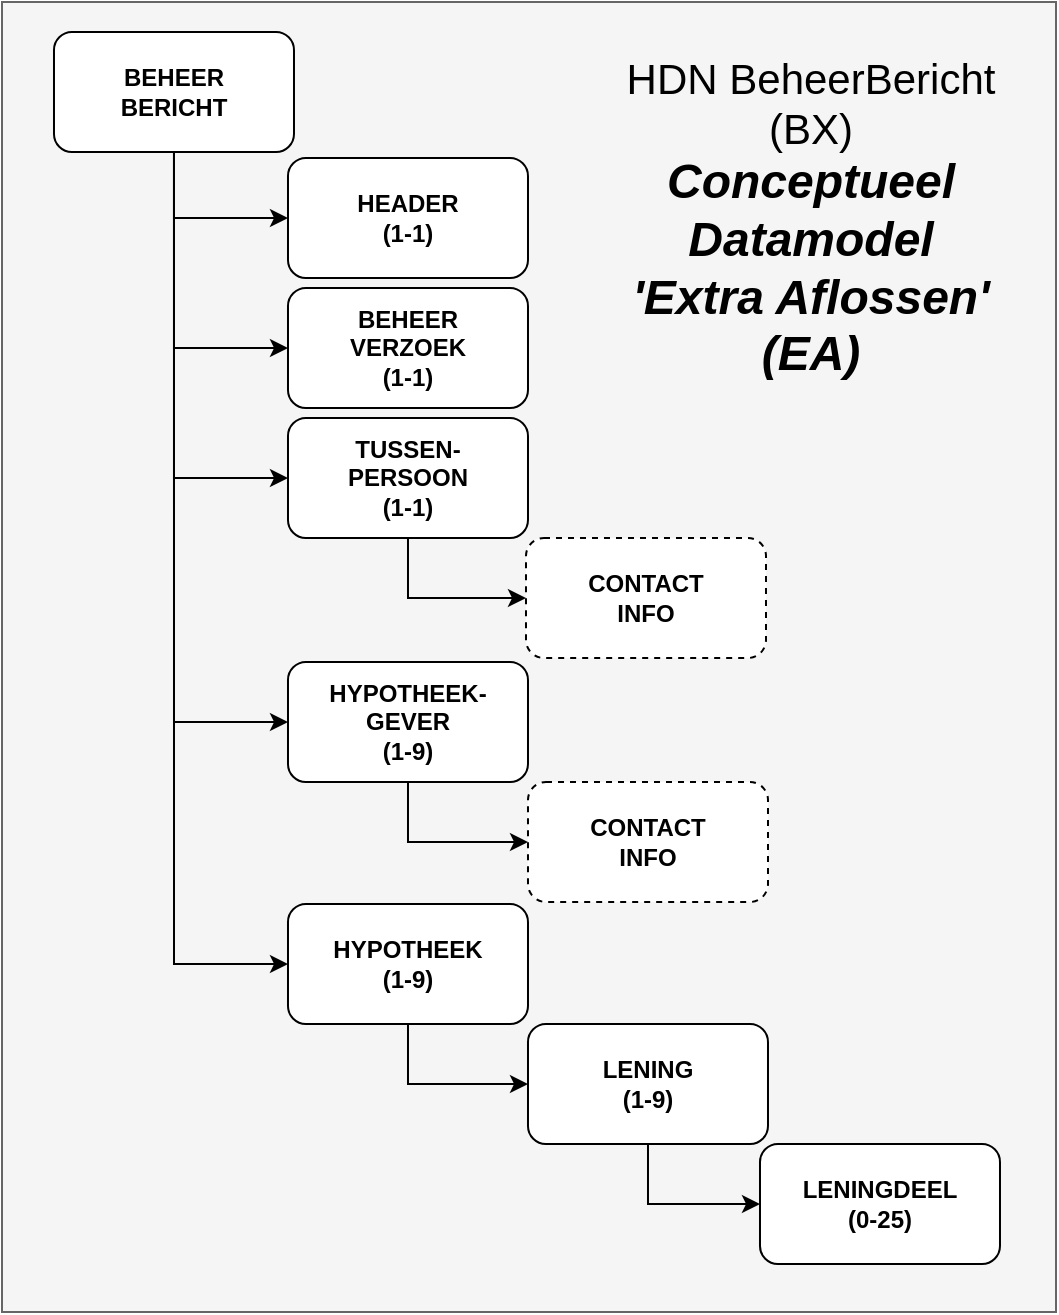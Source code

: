 <mxfile version="13.7.3" type="github" pages="5">
  <diagram id="sHyo-HsOnBTXvbaH--nx" name="DataModel EA">
    <mxGraphModel dx="1773" dy="-546" grid="0" gridSize="10" guides="1" tooltips="1" connect="1" arrows="1" fold="1" page="1" pageScale="1" pageWidth="827" pageHeight="1169" math="0" shadow="0">
      <root>
        <mxCell id="0" />
        <mxCell id="1" parent="0" />
        <mxCell id="ml8vVCadpNAMPdDu0yvw-1" value="" style="rounded=0;whiteSpace=wrap;html=1;fillColor=#f5f5f5;strokeColor=#666666;fontColor=#333333;labelBackgroundColor=none;" parent="1" vertex="1">
          <mxGeometry x="-812" y="1185" width="527" height="655" as="geometry" />
        </mxCell>
        <mxCell id="wv3KcR0LM4bBvchN6MWp-3" style="edgeStyle=orthogonalEdgeStyle;rounded=0;orthogonalLoop=1;jettySize=auto;html=1;exitX=0.5;exitY=1;exitDx=0;exitDy=0;entryX=0;entryY=0.5;entryDx=0;entryDy=0;" parent="1" source="wv3KcR0LM4bBvchN6MWp-4" target="wv3KcR0LM4bBvchN6MWp-7" edge="1">
          <mxGeometry relative="1" as="geometry" />
        </mxCell>
        <mxCell id="wv3KcR0LM4bBvchN6MWp-4" value="LENING&lt;br&gt;(1-9)" style="rounded=1;whiteSpace=wrap;html=1;fontStyle=1;" parent="1" vertex="1">
          <mxGeometry x="-549.003" y="1696" width="120" height="60" as="geometry" />
        </mxCell>
        <mxCell id="wv3KcR0LM4bBvchN6MWp-7" value="LENINGDEEL&lt;br&gt;(0-25)" style="rounded=1;whiteSpace=wrap;html=1;fontStyle=1;" parent="1" vertex="1">
          <mxGeometry x="-433.003" y="1756" width="120" height="60" as="geometry" />
        </mxCell>
        <mxCell id="JXf9vZmwkOcOhgqJebvh-4" style="edgeStyle=orthogonalEdgeStyle;rounded=0;orthogonalLoop=1;jettySize=auto;html=1;exitX=0.5;exitY=1;exitDx=0;exitDy=0;entryX=0;entryY=0.5;entryDx=0;entryDy=0;" parent="1" source="wv3KcR0LM4bBvchN6MWp-10" target="JXf9vZmwkOcOhgqJebvh-2" edge="1">
          <mxGeometry relative="1" as="geometry" />
        </mxCell>
        <mxCell id="wv3KcR0LM4bBvchN6MWp-10" value="HYPOTHEEK-&lt;br&gt;GEVER&lt;br&gt;(1-9)" style="rounded=1;whiteSpace=wrap;html=1;fontStyle=1;" parent="1" vertex="1">
          <mxGeometry x="-669.003" y="1515" width="120" height="60" as="geometry" />
        </mxCell>
        <mxCell id="wv3KcR0LM4bBvchN6MWp-11" style="edgeStyle=orthogonalEdgeStyle;rounded=0;orthogonalLoop=1;jettySize=auto;html=1;exitX=0.5;exitY=1;exitDx=0;exitDy=0;entryX=0;entryY=0.5;entryDx=0;entryDy=0;" parent="1" source="wv3KcR0LM4bBvchN6MWp-17" target="wv3KcR0LM4bBvchN6MWp-19" edge="1">
          <mxGeometry relative="1" as="geometry" />
        </mxCell>
        <mxCell id="wv3KcR0LM4bBvchN6MWp-12" style="edgeStyle=orthogonalEdgeStyle;rounded=0;orthogonalLoop=1;jettySize=auto;html=1;exitX=0.5;exitY=1;exitDx=0;exitDy=0;entryX=0;entryY=0.5;entryDx=0;entryDy=0;" parent="1" source="wv3KcR0LM4bBvchN6MWp-17" target="wv3KcR0LM4bBvchN6MWp-18" edge="1">
          <mxGeometry relative="1" as="geometry" />
        </mxCell>
        <mxCell id="wv3KcR0LM4bBvchN6MWp-13" style="edgeStyle=orthogonalEdgeStyle;rounded=0;orthogonalLoop=1;jettySize=auto;html=1;exitX=0.5;exitY=1;exitDx=0;exitDy=0;entryX=0;entryY=0.5;entryDx=0;entryDy=0;" parent="1" source="wv3KcR0LM4bBvchN6MWp-17" target="wv3KcR0LM4bBvchN6MWp-20" edge="1">
          <mxGeometry relative="1" as="geometry" />
        </mxCell>
        <mxCell id="wv3KcR0LM4bBvchN6MWp-14" style="edgeStyle=orthogonalEdgeStyle;rounded=0;orthogonalLoop=1;jettySize=auto;html=1;exitX=0.5;exitY=1;exitDx=0;exitDy=0;entryX=0;entryY=0.5;entryDx=0;entryDy=0;" parent="1" source="wv3KcR0LM4bBvchN6MWp-17" target="wv3KcR0LM4bBvchN6MWp-10" edge="1">
          <mxGeometry relative="1" as="geometry" />
        </mxCell>
        <mxCell id="wv3KcR0LM4bBvchN6MWp-15" style="edgeStyle=orthogonalEdgeStyle;rounded=0;orthogonalLoop=1;jettySize=auto;html=1;exitX=0.5;exitY=1;exitDx=0;exitDy=0;entryX=0;entryY=0.5;entryDx=0;entryDy=0;" parent="1" source="wv3KcR0LM4bBvchN6MWp-17" target="wv3KcR0LM4bBvchN6MWp-24" edge="1">
          <mxGeometry relative="1" as="geometry" />
        </mxCell>
        <mxCell id="wv3KcR0LM4bBvchN6MWp-17" value="BEHEER&lt;br&gt;BERICHT" style="rounded=1;whiteSpace=wrap;html=1;fontStyle=1;" parent="1" vertex="1">
          <mxGeometry x="-786.003" y="1200" width="120" height="60" as="geometry" />
        </mxCell>
        <mxCell id="wv3KcR0LM4bBvchN6MWp-18" value="BEHEER&lt;br&gt;VERZOEK&lt;br&gt;(1-1)" style="rounded=1;whiteSpace=wrap;html=1;fontStyle=1;" parent="1" vertex="1">
          <mxGeometry x="-669.003" y="1328" width="120" height="60" as="geometry" />
        </mxCell>
        <mxCell id="wv3KcR0LM4bBvchN6MWp-19" value="HEADER&lt;br&gt;(1-1)" style="rounded=1;whiteSpace=wrap;html=1;fontStyle=1;" parent="1" vertex="1">
          <mxGeometry x="-669.003" y="1263" width="120" height="60" as="geometry" />
        </mxCell>
        <mxCell id="JXf9vZmwkOcOhgqJebvh-3" style="edgeStyle=orthogonalEdgeStyle;rounded=0;orthogonalLoop=1;jettySize=auto;html=1;exitX=0.5;exitY=1;exitDx=0;exitDy=0;entryX=0;entryY=0.5;entryDx=0;entryDy=0;" parent="1" source="wv3KcR0LM4bBvchN6MWp-20" target="JXf9vZmwkOcOhgqJebvh-1" edge="1">
          <mxGeometry relative="1" as="geometry" />
        </mxCell>
        <mxCell id="wv3KcR0LM4bBvchN6MWp-20" value="TUSSEN-&lt;br&gt;PERSOON&lt;br&gt;(1-1)" style="rounded=1;whiteSpace=wrap;html=1;fontStyle=1;" parent="1" vertex="1">
          <mxGeometry x="-669.003" y="1393" width="120" height="60" as="geometry" />
        </mxCell>
        <mxCell id="wv3KcR0LM4bBvchN6MWp-22" style="edgeStyle=orthogonalEdgeStyle;rounded=0;orthogonalLoop=1;jettySize=auto;html=1;exitX=0.5;exitY=1;exitDx=0;exitDy=0;entryX=0;entryY=0.5;entryDx=0;entryDy=0;" parent="1" source="wv3KcR0LM4bBvchN6MWp-24" target="wv3KcR0LM4bBvchN6MWp-4" edge="1">
          <mxGeometry relative="1" as="geometry" />
        </mxCell>
        <mxCell id="wv3KcR0LM4bBvchN6MWp-24" value="HYPOTHEEK&lt;br&gt;(1-9)" style="rounded=1;whiteSpace=wrap;html=1;fontStyle=1;" parent="1" vertex="1">
          <mxGeometry x="-669.003" y="1636" width="120" height="60" as="geometry" />
        </mxCell>
        <mxCell id="JXf9vZmwkOcOhgqJebvh-1" value="CONTACT&lt;br&gt;INFO" style="rounded=1;whiteSpace=wrap;html=1;fontStyle=1;dashed=1;" parent="1" vertex="1">
          <mxGeometry x="-550.003" y="1453" width="120" height="60" as="geometry" />
        </mxCell>
        <mxCell id="JXf9vZmwkOcOhgqJebvh-2" value="CONTACT&lt;br&gt;INFO" style="rounded=1;whiteSpace=wrap;html=1;fontStyle=1;dashed=1;" parent="1" vertex="1">
          <mxGeometry x="-549.003" y="1575" width="120" height="60" as="geometry" />
        </mxCell>
        <mxCell id="sFXceD0IDBD0bqUQuRuF-1" value="&lt;font style=&quot;font-size: 21px&quot;&gt;HDN BeheerBericht (BX)&lt;br&gt;&lt;/font&gt;&lt;span style=&quot;font-size: 24px&quot;&gt;&lt;b&gt;&lt;i&gt;Conceptueel Datamodel&lt;br&gt;&#39;Extra Aflossen&#39; (EA)&lt;br&gt;&lt;/i&gt;&lt;/b&gt;&lt;/span&gt;" style="text;html=1;strokeColor=none;fillColor=none;align=center;verticalAlign=middle;whiteSpace=wrap;rounded=0;" parent="1" vertex="1">
          <mxGeometry x="-520" y="1246.5" width="225" height="93" as="geometry" />
        </mxCell>
      </root>
    </mxGraphModel>
  </diagram>
  <diagram id="KTVMma53WJgIOye32tk4" name="DataModel EA met mutaties">
    <mxGraphModel dx="2551" dy="90" grid="0" gridSize="10" guides="1" tooltips="1" connect="1" arrows="1" fold="1" page="0" pageScale="1" pageWidth="827" pageHeight="1169" math="0" shadow="0">
      <root>
        <mxCell id="Q8k3mvvSZgH3HEycwJfM-0" />
        <mxCell id="Q8k3mvvSZgH3HEycwJfM-1" parent="Q8k3mvvSZgH3HEycwJfM-0" />
        <mxCell id="YT46GgTB2qL46BlUGU6R-0" value="" style="rounded=0;whiteSpace=wrap;html=1;fillColor=#f5f5f5;strokeColor=#666666;fontColor=#333333;labelBackgroundColor=none;" parent="Q8k3mvvSZgH3HEycwJfM-1" vertex="1">
          <mxGeometry x="-817" y="1200" width="797" height="840" as="geometry" />
        </mxCell>
        <mxCell id="YT46GgTB2qL46BlUGU6R-1" style="edgeStyle=orthogonalEdgeStyle;rounded=0;orthogonalLoop=1;jettySize=auto;html=1;exitX=0.5;exitY=1;exitDx=0;exitDy=0;entryX=0;entryY=0.5;entryDx=0;entryDy=0;" parent="Q8k3mvvSZgH3HEycwJfM-1" source="YT46GgTB2qL46BlUGU6R-2" target="YT46GgTB2qL46BlUGU6R-3" edge="1">
          <mxGeometry relative="1" as="geometry" />
        </mxCell>
        <mxCell id="YT46GgTB2qL46BlUGU6R-32" style="edgeStyle=orthogonalEdgeStyle;rounded=0;orthogonalLoop=1;jettySize=auto;html=1;exitX=0.5;exitY=1;exitDx=0;exitDy=0;entryX=0;entryY=0.5;entryDx=0;entryDy=0;" parent="Q8k3mvvSZgH3HEycwJfM-1" source="YT46GgTB2qL46BlUGU6R-2" target="YT46GgTB2qL46BlUGU6R-28" edge="1">
          <mxGeometry relative="1" as="geometry" />
        </mxCell>
        <mxCell id="YT46GgTB2qL46BlUGU6R-2" value="LENING&lt;br&gt;(1-9)" style="rounded=1;whiteSpace=wrap;html=1;fontStyle=1;" parent="Q8k3mvvSZgH3HEycwJfM-1" vertex="1">
          <mxGeometry x="-562.503" y="1769" width="120" height="60" as="geometry" />
        </mxCell>
        <mxCell id="YT46GgTB2qL46BlUGU6R-31" style="edgeStyle=orthogonalEdgeStyle;rounded=0;orthogonalLoop=1;jettySize=auto;html=1;exitX=0.5;exitY=1;exitDx=0;exitDy=0;entryX=0;entryY=0.5;entryDx=0;entryDy=0;" parent="Q8k3mvvSZgH3HEycwJfM-1" source="YT46GgTB2qL46BlUGU6R-3" target="YT46GgTB2qL46BlUGU6R-29" edge="1">
          <mxGeometry relative="1" as="geometry" />
        </mxCell>
        <mxCell id="YT46GgTB2qL46BlUGU6R-3" value="LENINGDEEL&lt;br&gt;(0-25)" style="rounded=1;whiteSpace=wrap;html=1;fontStyle=1;" parent="Q8k3mvvSZgH3HEycwJfM-1" vertex="1">
          <mxGeometry x="-442.503" y="1892" width="120" height="60" as="geometry" />
        </mxCell>
        <mxCell id="YT46GgTB2qL46BlUGU6R-4" style="edgeStyle=orthogonalEdgeStyle;rounded=0;orthogonalLoop=1;jettySize=auto;html=1;exitX=0.5;exitY=1;exitDx=0;exitDy=0;entryX=0;entryY=0.5;entryDx=0;entryDy=0;" parent="Q8k3mvvSZgH3HEycwJfM-1" source="YT46GgTB2qL46BlUGU6R-5" target="YT46GgTB2qL46BlUGU6R-25" edge="1">
          <mxGeometry relative="1" as="geometry" />
        </mxCell>
        <mxCell id="YT46GgTB2qL46BlUGU6R-5" value="HYPOTHEEK-&lt;br&gt;GEVER&lt;br&gt;(1-9)" style="rounded=1;whiteSpace=wrap;html=1;fontStyle=1;" parent="Q8k3mvvSZgH3HEycwJfM-1" vertex="1">
          <mxGeometry x="-682.503" y="1525" width="120" height="60" as="geometry" />
        </mxCell>
        <mxCell id="YT46GgTB2qL46BlUGU6R-6" style="edgeStyle=orthogonalEdgeStyle;rounded=0;orthogonalLoop=1;jettySize=auto;html=1;exitX=0.5;exitY=1;exitDx=0;exitDy=0;entryX=0;entryY=0.5;entryDx=0;entryDy=0;" parent="Q8k3mvvSZgH3HEycwJfM-1" source="YT46GgTB2qL46BlUGU6R-11" target="YT46GgTB2qL46BlUGU6R-13" edge="1">
          <mxGeometry relative="1" as="geometry" />
        </mxCell>
        <mxCell id="YT46GgTB2qL46BlUGU6R-7" style="edgeStyle=orthogonalEdgeStyle;rounded=0;orthogonalLoop=1;jettySize=auto;html=1;exitX=0.5;exitY=1;exitDx=0;exitDy=0;entryX=0;entryY=0.5;entryDx=0;entryDy=0;" parent="Q8k3mvvSZgH3HEycwJfM-1" source="YT46GgTB2qL46BlUGU6R-11" target="YT46GgTB2qL46BlUGU6R-12" edge="1">
          <mxGeometry relative="1" as="geometry" />
        </mxCell>
        <mxCell id="YT46GgTB2qL46BlUGU6R-8" style="edgeStyle=orthogonalEdgeStyle;rounded=0;orthogonalLoop=1;jettySize=auto;html=1;exitX=0.5;exitY=1;exitDx=0;exitDy=0;entryX=0;entryY=0.5;entryDx=0;entryDy=0;" parent="Q8k3mvvSZgH3HEycwJfM-1" source="YT46GgTB2qL46BlUGU6R-11" target="YT46GgTB2qL46BlUGU6R-15" edge="1">
          <mxGeometry relative="1" as="geometry" />
        </mxCell>
        <mxCell id="YT46GgTB2qL46BlUGU6R-9" style="edgeStyle=orthogonalEdgeStyle;rounded=0;orthogonalLoop=1;jettySize=auto;html=1;exitX=0.5;exitY=1;exitDx=0;exitDy=0;entryX=0;entryY=0.5;entryDx=0;entryDy=0;" parent="Q8k3mvvSZgH3HEycwJfM-1" source="YT46GgTB2qL46BlUGU6R-11" target="YT46GgTB2qL46BlUGU6R-5" edge="1">
          <mxGeometry relative="1" as="geometry" />
        </mxCell>
        <mxCell id="YT46GgTB2qL46BlUGU6R-10" style="edgeStyle=orthogonalEdgeStyle;rounded=0;orthogonalLoop=1;jettySize=auto;html=1;exitX=0.5;exitY=1;exitDx=0;exitDy=0;entryX=0;entryY=0.5;entryDx=0;entryDy=0;" parent="Q8k3mvvSZgH3HEycwJfM-1" source="YT46GgTB2qL46BlUGU6R-11" target="YT46GgTB2qL46BlUGU6R-17" edge="1">
          <mxGeometry relative="1" as="geometry" />
        </mxCell>
        <mxCell id="YT46GgTB2qL46BlUGU6R-11" value="BEHEER&lt;br&gt;BERICHT" style="rounded=1;whiteSpace=wrap;html=1;fontStyle=1;" parent="Q8k3mvvSZgH3HEycwJfM-1" vertex="1">
          <mxGeometry x="-799.503" y="1210" width="120" height="60" as="geometry" />
        </mxCell>
        <mxCell id="YT46GgTB2qL46BlUGU6R-12" value="BEHEER&lt;br&gt;VERZOEK&lt;br&gt;(1-1)" style="rounded=1;whiteSpace=wrap;html=1;fontStyle=1;" parent="Q8k3mvvSZgH3HEycwJfM-1" vertex="1">
          <mxGeometry x="-682.503" y="1338" width="120" height="60" as="geometry" />
        </mxCell>
        <mxCell id="YT46GgTB2qL46BlUGU6R-13" value="HEADER&lt;br&gt;(1-1)" style="rounded=1;whiteSpace=wrap;html=1;fontStyle=1;" parent="Q8k3mvvSZgH3HEycwJfM-1" vertex="1">
          <mxGeometry x="-682.503" y="1273" width="120" height="60" as="geometry" />
        </mxCell>
        <mxCell id="YT46GgTB2qL46BlUGU6R-14" style="edgeStyle=orthogonalEdgeStyle;rounded=0;orthogonalLoop=1;jettySize=auto;html=1;exitX=0.5;exitY=1;exitDx=0;exitDy=0;entryX=0;entryY=0.5;entryDx=0;entryDy=0;" parent="Q8k3mvvSZgH3HEycwJfM-1" source="YT46GgTB2qL46BlUGU6R-15" target="YT46GgTB2qL46BlUGU6R-23" edge="1">
          <mxGeometry relative="1" as="geometry" />
        </mxCell>
        <mxCell id="YT46GgTB2qL46BlUGU6R-15" value="TUSSEN-&lt;br&gt;PERSOON&lt;br&gt;(1-1)" style="rounded=1;whiteSpace=wrap;html=1;fontStyle=1;" parent="Q8k3mvvSZgH3HEycwJfM-1" vertex="1">
          <mxGeometry x="-682.503" y="1403" width="120" height="60" as="geometry" />
        </mxCell>
        <mxCell id="YT46GgTB2qL46BlUGU6R-16" style="edgeStyle=orthogonalEdgeStyle;rounded=0;orthogonalLoop=1;jettySize=auto;html=1;exitX=0.5;exitY=1;exitDx=0;exitDy=0;entryX=0;entryY=0.5;entryDx=0;entryDy=0;" parent="Q8k3mvvSZgH3HEycwJfM-1" source="YT46GgTB2qL46BlUGU6R-17" target="YT46GgTB2qL46BlUGU6R-2" edge="1">
          <mxGeometry relative="1" as="geometry" />
        </mxCell>
        <mxCell id="YT46GgTB2qL46BlUGU6R-30" style="edgeStyle=orthogonalEdgeStyle;rounded=0;orthogonalLoop=1;jettySize=auto;html=1;exitX=0.5;exitY=1;exitDx=0;exitDy=0;entryX=0;entryY=0.5;entryDx=0;entryDy=0;" parent="Q8k3mvvSZgH3HEycwJfM-1" source="YT46GgTB2qL46BlUGU6R-17" target="YT46GgTB2qL46BlUGU6R-27" edge="1">
          <mxGeometry relative="1" as="geometry" />
        </mxCell>
        <mxCell id="YT46GgTB2qL46BlUGU6R-17" value="HYPOTHEEK&lt;br&gt;(1-9)" style="rounded=1;whiteSpace=wrap;html=1;fontStyle=1;" parent="Q8k3mvvSZgH3HEycwJfM-1" vertex="1">
          <mxGeometry x="-682.503" y="1646" width="120" height="60" as="geometry" />
        </mxCell>
        <mxCell id="YT46GgTB2qL46BlUGU6R-18" value="&lt;span style=&quot;font-weight: 400&quot;&gt;Bestaand&lt;/span&gt;" style="rounded=1;whiteSpace=wrap;html=1;fontStyle=1;fillColor=#f5f5f5;strokeColor=#666666;fontColor=#333333;" parent="Q8k3mvvSZgH3HEycwJfM-1" vertex="1">
          <mxGeometry x="-577.5" y="1539" width="85" height="14" as="geometry" />
        </mxCell>
        <mxCell id="YT46GgTB2qL46BlUGU6R-19" value="&lt;span style=&quot;font-weight: 400&quot;&gt;Wijzigen&lt;/span&gt;" style="rounded=1;whiteSpace=wrap;html=1;fontStyle=1;fillColor=#ffe6cc;strokeColor=#d79b00;" parent="Q8k3mvvSZgH3HEycwJfM-1" vertex="1">
          <mxGeometry x="-577.5" y="1663" width="85" height="14" as="geometry" />
        </mxCell>
        <mxCell id="YT46GgTB2qL46BlUGU6R-20" value="&lt;span style=&quot;font-weight: 400&quot;&gt;Wijzigen&lt;/span&gt;" style="rounded=1;whiteSpace=wrap;html=1;fontStyle=1;fillColor=#ffe6cc;strokeColor=#d79b00;" parent="Q8k3mvvSZgH3HEycwJfM-1" vertex="1">
          <mxGeometry x="-462.5" y="1783" width="85" height="14" as="geometry" />
        </mxCell>
        <mxCell id="YT46GgTB2qL46BlUGU6R-21" value="&lt;span style=&quot;font-weight: 400&quot;&gt;Wijzigen&lt;/span&gt;" style="rounded=1;whiteSpace=wrap;html=1;fontStyle=1;fillColor=#ffe6cc;strokeColor=#d79b00;" parent="Q8k3mvvSZgH3HEycwJfM-1" vertex="1">
          <mxGeometry x="-335.5" y="1903" width="85" height="14" as="geometry" />
        </mxCell>
        <mxCell id="YT46GgTB2qL46BlUGU6R-22" value="&lt;span style=&quot;font-weight: 400&quot;&gt;Extra Aflossing&lt;/span&gt;" style="rounded=1;whiteSpace=wrap;html=1;fontStyle=1;fillColor=#ffe6cc;strokeColor=#d79b00;" parent="Q8k3mvvSZgH3HEycwJfM-1" vertex="1">
          <mxGeometry x="-577.5" y="1357" width="90" height="14" as="geometry" />
        </mxCell>
        <mxCell id="YT46GgTB2qL46BlUGU6R-23" value="CONTACT&lt;br&gt;INFO" style="rounded=1;whiteSpace=wrap;html=1;fontStyle=1;dashed=1;" parent="Q8k3mvvSZgH3HEycwJfM-1" vertex="1">
          <mxGeometry x="-563.503" y="1463" width="120" height="60" as="geometry" />
        </mxCell>
        <mxCell id="YT46GgTB2qL46BlUGU6R-24" value="&lt;span style=&quot;font-weight: 400&quot;&gt;Bestaand&lt;/span&gt;" style="rounded=1;whiteSpace=wrap;html=1;fontStyle=1;fillColor=#f5f5f5;strokeColor=#666666;fontColor=#333333;" parent="Q8k3mvvSZgH3HEycwJfM-1" vertex="1">
          <mxGeometry x="-577.5" y="1413" width="85" height="14" as="geometry" />
        </mxCell>
        <mxCell id="YT46GgTB2qL46BlUGU6R-25" value="CONTACT&lt;br&gt;INFO" style="rounded=1;whiteSpace=wrap;html=1;fontStyle=1;dashed=1;" parent="Q8k3mvvSZgH3HEycwJfM-1" vertex="1">
          <mxGeometry x="-562.503" y="1585" width="120" height="60" as="geometry" />
        </mxCell>
        <mxCell id="YT46GgTB2qL46BlUGU6R-27" value="HYPOTHEEK&lt;br&gt;WIJZIGING&lt;br&gt;(0-9)" style="rounded=1;whiteSpace=wrap;html=1;fontStyle=1;" parent="Q8k3mvvSZgH3HEycwJfM-1" vertex="1">
          <mxGeometry x="-562.503" y="1706" width="120" height="60" as="geometry" />
        </mxCell>
        <mxCell id="YT46GgTB2qL46BlUGU6R-28" value="LENING&lt;br&gt;WIJZIGING&lt;br&gt;(0-9)" style="rounded=1;whiteSpace=wrap;html=1;fontStyle=1;" parent="Q8k3mvvSZgH3HEycwJfM-1" vertex="1">
          <mxGeometry x="-442.503" y="1829" width="120" height="60" as="geometry" />
        </mxCell>
        <mxCell id="YT46GgTB2qL46BlUGU6R-29" value="LENINGDEEL&lt;br&gt;WIJZIGING&lt;br&gt;(0-9)" style="rounded=1;whiteSpace=wrap;html=1;fontStyle=1;" parent="Q8k3mvvSZgH3HEycwJfM-1" vertex="1">
          <mxGeometry x="-322.503" y="1952" width="120" height="60" as="geometry" />
        </mxCell>
        <mxCell id="YT46GgTB2qL46BlUGU6R-34" value="&lt;span style=&quot;color: rgb(0 , 0 , 0) ; font-family: &amp;#34;helvetica&amp;#34; ; font-size: 12px ; font-style: normal ; font-weight: 400 ; letter-spacing: normal ; text-align: center ; text-indent: 0px ; text-transform: none ; word-spacing: 0px ; background-color: rgb(255 , 255 , 255) ; display: inline ; float: none&quot;&gt;26-Verlagen Lening&lt;br&gt;&lt;/span&gt;" style="text;whiteSpace=wrap;html=1;" parent="Q8k3mvvSZgH3HEycwJfM-1" vertex="1">
          <mxGeometry x="-305.5" y="1844" width="158" height="30" as="geometry" />
        </mxCell>
        <mxCell id="YT46GgTB2qL46BlUGU6R-35" value="&lt;span style=&quot;color: rgb(0 , 0 , 0) ; font-family: &amp;#34;helvetica&amp;#34; ; font-size: 12px ; font-style: normal ; font-weight: 400 ; letter-spacing: normal ; text-align: left ; text-indent: 0px ; text-transform: none ; word-spacing: 0px ; background-color: rgb(248 , 249 , 250) ; display: inline ; float: none&quot;&gt;15-Verlagen door aflossing &lt;br&gt;uit eigen middelen&lt;br&gt;&lt;br&gt;17-Verkorten looptijd&lt;br&gt;&lt;/span&gt;" style="text;whiteSpace=wrap;html=1;" parent="Q8k3mvvSZgH3HEycwJfM-1" vertex="1">
          <mxGeometry x="-192.5" y="1948" width="155" height="70" as="geometry" />
        </mxCell>
        <mxCell id="YT46GgTB2qL46BlUGU6R-36" value="&lt;span style=&quot;color: rgb(0 , 0 , 0) ; font-family: &amp;#34;helvetica&amp;#34; ; font-size: 12px ; font-style: normal ; font-weight: 400 ; letter-spacing: normal ; text-align: center ; text-indent: 0px ; text-transform: none ; word-spacing: 0px ; background-color: rgb(255 , 255 , 255) ; display: inline ; float: none&quot;&gt;26-Verlagen Lening&lt;br&gt;&lt;/span&gt;" style="text;whiteSpace=wrap;html=1;" parent="Q8k3mvvSZgH3HEycwJfM-1" vertex="1">
          <mxGeometry x="-426.5" y="1721" width="149" height="30" as="geometry" />
        </mxCell>
        <mxCell id="NEn3LWqbOj7WxeQAa3Bh-0" value="&lt;p&gt;&lt;b&gt;&lt;br class=&quot;Apple-interchange-newline&quot;&gt;&lt;br&gt;&lt;/b&gt;&lt;/p&gt;&lt;p&gt;&lt;b&gt;&lt;br class=&quot;Apple-interchange-newline&quot;&gt;&lt;br&gt;&lt;/b&gt;&lt;/p&gt;&lt;p&gt;&lt;br&gt;&lt;/p&gt;&lt;p&gt;&lt;br&gt;&lt;/p&gt;&lt;p&gt;&lt;b&gt;Door AEGON toegestane &#39;te wijzigen entiteiten&#39; binnen &#39;Extra Aflossen&#39;:&lt;/b&gt;&lt;br&gt;&lt;/p&gt;&lt;p&gt;&lt;b&gt;&lt;br&gt;&lt;/b&gt;Hypothe(e)k(-en) met actieve (proresto &amp;gt; 0)&lt;br&gt;- Lening(-en) en&lt;br&gt;- Leningde(e)l(-en)&lt;/p&gt;&lt;br&gt;In dit voorbeeld links zie je dat de lening verlaagd wordt (proresto) dmv een extra aflossing op een leningdeel uit eigen middelen. Bij Aegon is het mogelijk om te kiezen om door deze aflossing de looptijd te verkorten.&lt;br&gt;&lt;br&gt;Hieronder een voorbeeld van meerdere aflossingen op twee leningdelen binnen1 lening:&lt;br&gt;&lt;p&gt;&lt;/p&gt;" style="text;html=1;fillColor=#fff2cc;spacing=5;spacingTop=-20;whiteSpace=wrap;overflow=hidden;rounded=0;align=left;fontSize=12;verticalAlign=top;strokeColor=#000000;dashed=1;" parent="Q8k3mvvSZgH3HEycwJfM-1" vertex="1">
          <mxGeometry x="-16" y="1200" width="468" height="840" as="geometry" />
        </mxCell>
        <mxCell id="YT46GgTB2qL46BlUGU6R-26" value="&lt;font style=&quot;font-size: 21px&quot;&gt;HDN BeheerBericht (BX)&lt;br&gt;&lt;/font&gt;&lt;span style=&quot;font-size: 24px&quot;&gt;&lt;b&gt;&lt;i&gt;Conceptueel Datamodel met mutaties&lt;br&gt;&#39;Extra Aflossen&#39; (EA)&lt;br&gt;&lt;/i&gt;&lt;/b&gt;&lt;/span&gt;" style="text;html=1;strokeColor=none;fillColor=none;align=center;verticalAlign=middle;whiteSpace=wrap;rounded=0;" parent="Q8k3mvvSZgH3HEycwJfM-1" vertex="1">
          <mxGeometry x="37" y="1222" width="312.5" height="93" as="geometry" />
        </mxCell>
        <mxCell id="CA_YiUpuzJKA7yoUK1dg-6" style="edgeStyle=orthogonalEdgeStyle;rounded=0;orthogonalLoop=1;jettySize=auto;html=1;exitX=0.5;exitY=1;exitDx=0;exitDy=0;entryX=0;entryY=0.5;entryDx=0;entryDy=0;" parent="Q8k3mvvSZgH3HEycwJfM-1" source="CA_YiUpuzJKA7yoUK1dg-0" target="CA_YiUpuzJKA7yoUK1dg-1" edge="1">
          <mxGeometry relative="1" as="geometry" />
        </mxCell>
        <mxCell id="CA_YiUpuzJKA7yoUK1dg-7" style="edgeStyle=orthogonalEdgeStyle;rounded=0;orthogonalLoop=1;jettySize=auto;html=1;exitX=0.5;exitY=1;exitDx=0;exitDy=0;entryX=0;entryY=0.5;entryDx=0;entryDy=0;" parent="Q8k3mvvSZgH3HEycwJfM-1" source="CA_YiUpuzJKA7yoUK1dg-0" target="CA_YiUpuzJKA7yoUK1dg-4" edge="1">
          <mxGeometry relative="1" as="geometry" />
        </mxCell>
        <mxCell id="CA_YiUpuzJKA7yoUK1dg-0" value="LENINGDEEL#1&lt;br&gt;&lt;i style=&quot;font-weight: normal&quot;&gt;H1234567-L1&lt;/i&gt;" style="rounded=1;whiteSpace=wrap;html=1;fontStyle=1;" parent="Q8k3mvvSZgH3HEycwJfM-1" vertex="1">
          <mxGeometry x="108.997" y="1655" width="120" height="60" as="geometry" />
        </mxCell>
        <mxCell id="CA_YiUpuzJKA7yoUK1dg-1" value="LENINGDEEL#1&lt;br&gt;WIJZIGING#1" style="rounded=1;whiteSpace=wrap;html=1;fontStyle=1;" parent="Q8k3mvvSZgH3HEycwJfM-1" vertex="1">
          <mxGeometry x="228.997" y="1715" width="120" height="60" as="geometry" />
        </mxCell>
        <mxCell id="CA_YiUpuzJKA7yoUK1dg-8" style="edgeStyle=orthogonalEdgeStyle;rounded=0;orthogonalLoop=1;jettySize=auto;html=1;exitX=0.5;exitY=1;exitDx=0;exitDy=0;entryX=0;entryY=0.5;entryDx=0;entryDy=0;" parent="Q8k3mvvSZgH3HEycwJfM-1" source="CA_YiUpuzJKA7yoUK1dg-2" target="CA_YiUpuzJKA7yoUK1dg-5" edge="1">
          <mxGeometry relative="1" as="geometry" />
        </mxCell>
        <mxCell id="CA_YiUpuzJKA7yoUK1dg-2" value="LENINGDEEL#3&lt;br&gt;&lt;i style=&quot;font-weight: normal&quot;&gt;H1234567-L3&lt;/i&gt;" style="rounded=1;whiteSpace=wrap;html=1;fontStyle=1;" parent="Q8k3mvvSZgH3HEycwJfM-1" vertex="1">
          <mxGeometry x="108.997" y="1904" width="120" height="60" as="geometry" />
        </mxCell>
        <mxCell id="CA_YiUpuzJKA7yoUK1dg-3" value="LENINGDEEL#2&lt;br&gt;&lt;i style=&quot;font-weight: normal&quot;&gt;H1234567-L2&lt;/i&gt;" style="rounded=1;whiteSpace=wrap;html=1;fontStyle=1;" parent="Q8k3mvvSZgH3HEycwJfM-1" vertex="1">
          <mxGeometry x="108.997" y="1838" width="120" height="60" as="geometry" />
        </mxCell>
        <mxCell id="CA_YiUpuzJKA7yoUK1dg-4" value="LENINGDEEL#1&lt;br&gt;WIJZIGING#2" style="rounded=1;whiteSpace=wrap;html=1;fontStyle=1;" parent="Q8k3mvvSZgH3HEycwJfM-1" vertex="1">
          <mxGeometry x="228.997" y="1778" width="120" height="60" as="geometry" />
        </mxCell>
        <mxCell id="CA_YiUpuzJKA7yoUK1dg-5" value="LENINGDEEL#3&lt;br&gt;WIJZIGING#1" style="rounded=1;whiteSpace=wrap;html=1;fontStyle=1;" parent="Q8k3mvvSZgH3HEycwJfM-1" vertex="1">
          <mxGeometry x="228.997" y="1964" width="120" height="60" as="geometry" />
        </mxCell>
        <mxCell id="CA_YiUpuzJKA7yoUK1dg-10" style="edgeStyle=orthogonalEdgeStyle;rounded=0;orthogonalLoop=1;jettySize=auto;html=1;exitX=0.5;exitY=1;exitDx=0;exitDy=0;entryX=0;entryY=0.5;entryDx=0;entryDy=0;" parent="Q8k3mvvSZgH3HEycwJfM-1" source="CA_YiUpuzJKA7yoUK1dg-9" target="CA_YiUpuzJKA7yoUK1dg-0" edge="1">
          <mxGeometry relative="1" as="geometry" />
        </mxCell>
        <mxCell id="CA_YiUpuzJKA7yoUK1dg-11" style="edgeStyle=orthogonalEdgeStyle;rounded=0;orthogonalLoop=1;jettySize=auto;html=1;exitX=0.5;exitY=1;exitDx=0;exitDy=0;entryX=0;entryY=0.5;entryDx=0;entryDy=0;" parent="Q8k3mvvSZgH3HEycwJfM-1" source="CA_YiUpuzJKA7yoUK1dg-9" target="CA_YiUpuzJKA7yoUK1dg-3" edge="1">
          <mxGeometry relative="1" as="geometry" />
        </mxCell>
        <mxCell id="CA_YiUpuzJKA7yoUK1dg-12" style="edgeStyle=orthogonalEdgeStyle;rounded=0;orthogonalLoop=1;jettySize=auto;html=1;exitX=0.5;exitY=1;exitDx=0;exitDy=0;entryX=0;entryY=0.5;entryDx=0;entryDy=0;" parent="Q8k3mvvSZgH3HEycwJfM-1" source="CA_YiUpuzJKA7yoUK1dg-9" target="CA_YiUpuzJKA7yoUK1dg-2" edge="1">
          <mxGeometry relative="1" as="geometry" />
        </mxCell>
        <mxCell id="CA_YiUpuzJKA7yoUK1dg-22" style="edgeStyle=orthogonalEdgeStyle;rounded=0;orthogonalLoop=1;jettySize=auto;html=1;exitX=0.5;exitY=1;exitDx=0;exitDy=0;entryX=0;entryY=0.5;entryDx=0;entryDy=0;" parent="Q8k3mvvSZgH3HEycwJfM-1" source="CA_YiUpuzJKA7yoUK1dg-9" target="CA_YiUpuzJKA7yoUK1dg-19" edge="1">
          <mxGeometry relative="1" as="geometry" />
        </mxCell>
        <mxCell id="CA_YiUpuzJKA7yoUK1dg-9" value="LENING#1&lt;br&gt;&lt;i style=&quot;font-weight: normal&quot;&gt;H1234567&lt;/i&gt;" style="rounded=1;whiteSpace=wrap;html=1;fontStyle=1;" parent="Q8k3mvvSZgH3HEycwJfM-1" vertex="1">
          <mxGeometry x="-11.003" y="1535" width="120" height="60" as="geometry" />
        </mxCell>
        <mxCell id="CA_YiUpuzJKA7yoUK1dg-13" value="&lt;span style=&quot;color: rgb(0 , 0 , 0) ; font-family: &amp;#34;helvetica&amp;#34; ; font-size: 12px ; font-style: normal ; font-weight: 400 ; letter-spacing: normal ; text-align: center ; text-indent: 0px ; text-transform: none ; word-spacing: 0px ; background-color: rgb(255 , 255 , 255) ; display: inline ; float: none&quot;&gt;26-Verlagen Lening&lt;br&gt;Totale aflossing = 30.000,-&lt;br&gt;&lt;/span&gt;" style="text;whiteSpace=wrap;html=1;" parent="Q8k3mvvSZgH3HEycwJfM-1" vertex="1">
          <mxGeometry x="237" y="1603" width="158" height="30" as="geometry" />
        </mxCell>
        <mxCell id="CA_YiUpuzJKA7yoUK1dg-14" value="&lt;span style=&quot;color: rgb(0 , 0 , 0) ; font-family: &amp;#34;helvetica&amp;#34; ; font-size: 12px ; font-style: normal ; font-weight: 400 ; letter-spacing: normal ; text-align: left ; text-indent: 0px ; text-transform: none ; word-spacing: 0px ; background-color: rgb(248 , 249 , 250) ; display: inline ; float: none&quot;&gt;15-Aflossing uit eigen middelen&lt;br&gt;Aflossing = 10.000,-&lt;br&gt;&lt;br&gt;&lt;/span&gt;" style="text;whiteSpace=wrap;html=1;" parent="Q8k3mvvSZgH3HEycwJfM-1" vertex="1">
          <mxGeometry x="356" y="1712" width="87" height="47" as="geometry" />
        </mxCell>
        <mxCell id="CA_YiUpuzJKA7yoUK1dg-15" value="&lt;span style=&quot;color: rgb(0 , 0 , 0) ; font-family: &amp;#34;helvetica&amp;#34; ; font-size: 12px ; font-style: normal ; font-weight: 400 ; letter-spacing: normal ; text-align: left ; text-indent: 0px ; text-transform: none ; word-spacing: 0px ; background-color: rgb(248 , 249 , 250) ; display: inline ; float: none&quot;&gt;15-Aflossing uit eigen middelen&lt;br&gt;Aflossing = 10.000,-&lt;br&gt;&lt;br&gt;&lt;/span&gt;" style="text;whiteSpace=wrap;html=1;" parent="Q8k3mvvSZgH3HEycwJfM-1" vertex="1">
          <mxGeometry x="356" y="1782" width="87" height="47" as="geometry" />
        </mxCell>
        <mxCell id="CA_YiUpuzJKA7yoUK1dg-16" value="&lt;span style=&quot;color: rgb(0 , 0 , 0) ; font-family: &amp;#34;helvetica&amp;#34; ; font-size: 12px ; font-style: normal ; font-weight: 400 ; letter-spacing: normal ; text-align: center ; text-indent: 0px ; text-transform: none ; word-spacing: 0px ; background-color: rgb(255 , 255 , 255) ; display: inline ; float: none&quot;&gt;Proresto = -20.000,-&lt;br&gt;&lt;/span&gt;" style="text;whiteSpace=wrap;html=1;" parent="Q8k3mvvSZgH3HEycwJfM-1" vertex="1">
          <mxGeometry x="222" y="1682" width="158" height="30" as="geometry" />
        </mxCell>
        <mxCell id="CA_YiUpuzJKA7yoUK1dg-17" value="&lt;span style=&quot;font-weight: 400&quot;&gt;Wijzigen&lt;/span&gt;" style="rounded=1;whiteSpace=wrap;html=1;fontStyle=1;fillColor=#ffe6cc;strokeColor=#d79b00;" parent="Q8k3mvvSZgH3HEycwJfM-1" vertex="1">
          <mxGeometry x="222" y="1666" width="85" height="14" as="geometry" />
        </mxCell>
        <mxCell id="CA_YiUpuzJKA7yoUK1dg-19" value="LENING#1&lt;br&gt;WIJZIGING#1" style="rounded=1;whiteSpace=wrap;html=1;fontStyle=1;" parent="Q8k3mvvSZgH3HEycwJfM-1" vertex="1">
          <mxGeometry x="108.997" y="1592" width="120" height="60" as="geometry" />
        </mxCell>
        <mxCell id="CA_YiUpuzJKA7yoUK1dg-20" value="&lt;span style=&quot;font-weight: 400&quot;&gt;Wijzigen&lt;/span&gt;" style="rounded=1;whiteSpace=wrap;html=1;fontStyle=1;fillColor=#ffe6cc;strokeColor=#d79b00;" parent="Q8k3mvvSZgH3HEycwJfM-1" vertex="1">
          <mxGeometry x="93" y="1542" width="85" height="14" as="geometry" />
        </mxCell>
        <mxCell id="CA_YiUpuzJKA7yoUK1dg-21" value="&lt;span style=&quot;color: rgb(0 , 0 , 0) ; font-family: &amp;#34;helvetica&amp;#34; ; font-size: 12px ; font-style: normal ; font-weight: 400 ; letter-spacing: normal ; text-align: center ; text-indent: 0px ; text-transform: none ; word-spacing: 0px ; background-color: rgb(255 , 255 , 255) ; display: inline ; float: none&quot;&gt;Proresto = -30.000,-&lt;br&gt;&lt;/span&gt;" style="text;whiteSpace=wrap;html=1;" parent="Q8k3mvvSZgH3HEycwJfM-1" vertex="1">
          <mxGeometry x="93" y="1554" width="158" height="30" as="geometry" />
        </mxCell>
        <mxCell id="CA_YiUpuzJKA7yoUK1dg-23" value="&lt;span style=&quot;font-weight: 400&quot;&gt;Bestaand&lt;/span&gt;" style="rounded=1;whiteSpace=wrap;html=1;fontStyle=1;fillColor=#f5f5f5;strokeColor=#666666;fontColor=#333333;" parent="Q8k3mvvSZgH3HEycwJfM-1" vertex="1">
          <mxGeometry x="222" y="1863" width="85" height="14" as="geometry" />
        </mxCell>
        <mxCell id="CA_YiUpuzJKA7yoUK1dg-24" value="&lt;span style=&quot;color: rgb(0 , 0 , 0) ; font-family: &amp;#34;helvetica&amp;#34; ; font-size: 12px ; font-style: normal ; font-weight: 400 ; letter-spacing: normal ; text-align: center ; text-indent: 0px ; text-transform: none ; word-spacing: 0px ; background-color: rgb(255 , 255 , 255) ; display: inline ; float: none&quot;&gt;Proresto = -10.000,-&lt;br&gt;&lt;/span&gt;" style="text;whiteSpace=wrap;html=1;" parent="Q8k3mvvSZgH3HEycwJfM-1" vertex="1">
          <mxGeometry x="222" y="1932" width="158" height="30" as="geometry" />
        </mxCell>
        <mxCell id="CA_YiUpuzJKA7yoUK1dg-25" value="&lt;span style=&quot;font-weight: 400&quot;&gt;Wijzigen&lt;/span&gt;" style="rounded=1;whiteSpace=wrap;html=1;fontStyle=1;fillColor=#ffe6cc;strokeColor=#d79b00;" parent="Q8k3mvvSZgH3HEycwJfM-1" vertex="1">
          <mxGeometry x="222" y="1916" width="85" height="14" as="geometry" />
        </mxCell>
        <mxCell id="CA_YiUpuzJKA7yoUK1dg-26" value="&lt;span style=&quot;color: rgb(0 , 0 , 0) ; font-family: &amp;#34;helvetica&amp;#34; ; font-size: 12px ; font-style: normal ; font-weight: 400 ; letter-spacing: normal ; text-align: left ; text-indent: 0px ; text-transform: none ; word-spacing: 0px ; background-color: rgb(248 , 249 , 250) ; display: inline ; float: none&quot;&gt;15-Aflossing eigen middelen&lt;br&gt;Aflossing = 10.000,-&lt;br&gt;&lt;br&gt;&lt;/span&gt;" style="text;whiteSpace=wrap;html=1;" parent="Q8k3mvvSZgH3HEycwJfM-1" vertex="1">
          <mxGeometry x="356" y="1962" width="87" height="47" as="geometry" />
        </mxCell>
        <mxCell id="YNUDOr5Qk9waK9h5SVhy-0" value="" style="rounded=0;whiteSpace=wrap;html=1;fillColor=#f5f5f5;strokeColor=#666666;fontColor=#333333;labelBackgroundColor=none;" vertex="1" parent="Q8k3mvvSZgH3HEycwJfM-1">
          <mxGeometry x="962" y="1270" width="576" height="393" as="geometry" />
        </mxCell>
        <mxCell id="YNUDOr5Qk9waK9h5SVhy-1" style="edgeStyle=orthogonalEdgeStyle;rounded=0;orthogonalLoop=1;jettySize=auto;html=1;exitX=0.5;exitY=1;exitDx=0;exitDy=0;entryX=0;entryY=0.5;entryDx=0;entryDy=0;" edge="1" parent="Q8k3mvvSZgH3HEycwJfM-1" source="YNUDOr5Qk9waK9h5SVhy-3" target="YNUDOr5Qk9waK9h5SVhy-5">
          <mxGeometry relative="1" as="geometry">
            <mxPoint x="1271.997" y="1529" as="sourcePoint" />
          </mxGeometry>
        </mxCell>
        <mxCell id="YNUDOr5Qk9waK9h5SVhy-3" value="LENING&lt;br&gt;(1-9)" style="rounded=1;whiteSpace=wrap;html=1;fontStyle=1;" vertex="1" parent="Q8k3mvvSZgH3HEycwJfM-1">
          <mxGeometry x="1212.997" y="1532" width="120" height="60" as="geometry" />
        </mxCell>
        <mxCell id="YNUDOr5Qk9waK9h5SVhy-5" value="LENINGDEEL&lt;br&gt;(0-25)" style="rounded=1;whiteSpace=wrap;html=1;fontStyle=1;" vertex="1" parent="Q8k3mvvSZgH3HEycwJfM-1">
          <mxGeometry x="1331.997" y="1592" width="120" height="60" as="geometry" />
        </mxCell>
        <mxCell id="YNUDOr5Qk9waK9h5SVhy-8" style="edgeStyle=orthogonalEdgeStyle;rounded=0;orthogonalLoop=1;jettySize=auto;html=1;exitX=0.5;exitY=1;exitDx=0;exitDy=0;entryX=0;entryY=0.5;entryDx=0;entryDy=0;" edge="1" parent="Q8k3mvvSZgH3HEycwJfM-1" source="YNUDOr5Qk9waK9h5SVhy-13" target="YNUDOr5Qk9waK9h5SVhy-15">
          <mxGeometry relative="1" as="geometry" />
        </mxCell>
        <mxCell id="YNUDOr5Qk9waK9h5SVhy-9" style="edgeStyle=orthogonalEdgeStyle;rounded=0;orthogonalLoop=1;jettySize=auto;html=1;exitX=0.5;exitY=1;exitDx=0;exitDy=0;entryX=0;entryY=0.5;entryDx=0;entryDy=0;" edge="1" parent="Q8k3mvvSZgH3HEycwJfM-1" source="YNUDOr5Qk9waK9h5SVhy-13" target="YNUDOr5Qk9waK9h5SVhy-14">
          <mxGeometry relative="1" as="geometry" />
        </mxCell>
        <mxCell id="YNUDOr5Qk9waK9h5SVhy-12" style="edgeStyle=orthogonalEdgeStyle;rounded=0;orthogonalLoop=1;jettySize=auto;html=1;exitX=0.5;exitY=1;exitDx=0;exitDy=0;entryX=0;entryY=0.5;entryDx=0;entryDy=0;" edge="1" parent="Q8k3mvvSZgH3HEycwJfM-1" source="YNUDOr5Qk9waK9h5SVhy-13" target="YNUDOr5Qk9waK9h5SVhy-20">
          <mxGeometry relative="1" as="geometry" />
        </mxCell>
        <mxCell id="YNUDOr5Qk9waK9h5SVhy-13" value="BEHEER&lt;br&gt;BERICHT" style="rounded=1;whiteSpace=wrap;html=1;fontStyle=1;" vertex="1" parent="Q8k3mvvSZgH3HEycwJfM-1">
          <mxGeometry x="979.497" y="1280" width="120" height="60" as="geometry" />
        </mxCell>
        <mxCell id="YNUDOr5Qk9waK9h5SVhy-14" value="BEHEER&lt;br&gt;VERZOEK&lt;br&gt;(1-1)" style="rounded=1;whiteSpace=wrap;html=1;fontStyle=1;" vertex="1" parent="Q8k3mvvSZgH3HEycwJfM-1">
          <mxGeometry x="1096.497" y="1408" width="120" height="60" as="geometry" />
        </mxCell>
        <mxCell id="YNUDOr5Qk9waK9h5SVhy-15" value="HEADER&lt;br&gt;(1-1)" style="rounded=1;whiteSpace=wrap;html=1;fontStyle=1;" vertex="1" parent="Q8k3mvvSZgH3HEycwJfM-1">
          <mxGeometry x="1096.497" y="1343" width="120" height="60" as="geometry" />
        </mxCell>
        <mxCell id="YNUDOr5Qk9waK9h5SVhy-18" style="edgeStyle=orthogonalEdgeStyle;rounded=0;orthogonalLoop=1;jettySize=auto;html=1;exitX=0.5;exitY=1;exitDx=0;exitDy=0;entryX=0;entryY=0.5;entryDx=0;entryDy=0;" edge="1" parent="Q8k3mvvSZgH3HEycwJfM-1" source="YNUDOr5Qk9waK9h5SVhy-20" target="YNUDOr5Qk9waK9h5SVhy-3">
          <mxGeometry relative="1" as="geometry" />
        </mxCell>
        <mxCell id="YNUDOr5Qk9waK9h5SVhy-20" value="HYPOTHEEK&lt;br&gt;(1-9)" style="rounded=1;whiteSpace=wrap;html=1;fontStyle=1;" vertex="1" parent="Q8k3mvvSZgH3HEycwJfM-1">
          <mxGeometry x="1096.497" y="1472" width="120" height="60" as="geometry" />
        </mxCell>
        <mxCell id="YNUDOr5Qk9waK9h5SVhy-22" value="&lt;span style=&quot;font-weight: 400&quot;&gt;Bestaand&lt;/span&gt;" style="rounded=1;whiteSpace=wrap;html=1;fontStyle=1;fillColor=#f5f5f5;strokeColor=#666666;fontColor=#333333;" vertex="1" parent="Q8k3mvvSZgH3HEycwJfM-1">
          <mxGeometry x="1201.5" y="1489" width="85" height="14" as="geometry" />
        </mxCell>
        <mxCell id="YNUDOr5Qk9waK9h5SVhy-23" value="&lt;span style=&quot;font-weight: 400&quot;&gt;Wijzigen&lt;/span&gt;" style="rounded=1;whiteSpace=wrap;html=1;fontStyle=1;fillColor=#ffe6cc;strokeColor=#d79b00;" vertex="1" parent="Q8k3mvvSZgH3HEycwJfM-1">
          <mxGeometry x="1313" y="1546" width="85" height="14" as="geometry" />
        </mxCell>
        <mxCell id="YNUDOr5Qk9waK9h5SVhy-24" value="&lt;span style=&quot;font-weight: 400&quot;&gt;Wijzigen&lt;/span&gt;" style="rounded=1;whiteSpace=wrap;html=1;fontStyle=1;fillColor=#ffe6cc;strokeColor=#d79b00;" vertex="1" parent="Q8k3mvvSZgH3HEycwJfM-1">
          <mxGeometry x="1439" y="1603" width="85" height="14" as="geometry" />
        </mxCell>
        <mxCell id="YNUDOr5Qk9waK9h5SVhy-25" value="&lt;span style=&quot;font-weight: 400&quot;&gt;Extra Aflossing&lt;/span&gt;" style="rounded=1;whiteSpace=wrap;html=1;fontStyle=1;fillColor=#ffe6cc;strokeColor=#d79b00;" vertex="1" parent="Q8k3mvvSZgH3HEycwJfM-1">
          <mxGeometry x="1201.5" y="1427" width="90" height="14" as="geometry" />
        </mxCell>
      </root>
    </mxGraphModel>
  </diagram>
  <diagram id="aQScIsJYXVVr99Rhgn_U" name="MutatieModel EA">
    <mxGraphModel dx="5908" dy="623" grid="0" gridSize="10" guides="1" tooltips="1" connect="1" arrows="1" fold="1" page="1" pageScale="1" pageWidth="827" pageHeight="1169" math="0" shadow="0">
      <root>
        <mxCell id="zjRz5vi4FMOX-iklKWLo-0" />
        <mxCell id="zjRz5vi4FMOX-iklKWLo-1" parent="zjRz5vi4FMOX-iklKWLo-0" />
        <mxCell id="zjRz5vi4FMOX-iklKWLo-2" value="" style="rounded=0;whiteSpace=wrap;html=1;fillColor=#f5f5f5;strokeColor=#666666;fontColor=#333333;labelBackgroundColor=none;" parent="zjRz5vi4FMOX-iklKWLo-1" vertex="1">
          <mxGeometry x="-4940" y="10" width="790" height="1140" as="geometry" />
        </mxCell>
        <mxCell id="zjRz5vi4FMOX-iklKWLo-56" value="LENING" style="rounded=1;whiteSpace=wrap;html=1;fontStyle=1;" parent="zjRz5vi4FMOX-iklKWLo-1" vertex="1">
          <mxGeometry x="-4828.51" y="719" width="120" height="60" as="geometry" />
        </mxCell>
        <mxCell id="zjRz5vi4FMOX-iklKWLo-8" value="BEHEER&lt;br&gt;VERZOEK&lt;br&gt;(1-1)" style="rounded=1;whiteSpace=wrap;html=1;fontStyle=1;" parent="zjRz5vi4FMOX-iklKWLo-1" vertex="1">
          <mxGeometry x="-4608.003" y="50.5" width="120" height="60" as="geometry" />
        </mxCell>
        <mxCell id="zjRz5vi4FMOX-iklKWLo-12" style="edgeStyle=orthogonalEdgeStyle;rounded=0;orthogonalLoop=1;jettySize=auto;html=1;exitX=0.5;exitY=1;exitDx=0;exitDy=0;entryX=0.5;entryY=0;entryDx=0;entryDy=0;fontSize=15;labelBackgroundColor=none;" parent="zjRz5vi4FMOX-iklKWLo-1" source="zjRz5vi4FMOX-iklKWLo-36" target="zjRz5vi4FMOX-iklKWLo-47" edge="1">
          <mxGeometry relative="1" as="geometry">
            <mxPoint x="-4692.5" y="485.5" as="sourcePoint" />
          </mxGeometry>
        </mxCell>
        <mxCell id="zjRz5vi4FMOX-iklKWLo-15" style="edgeStyle=orthogonalEdgeStyle;rounded=0;orthogonalLoop=1;jettySize=auto;html=1;exitX=0.5;exitY=1;exitDx=0;exitDy=0;fontSize=15;labelBackgroundColor=none;" parent="zjRz5vi4FMOX-iklKWLo-1" edge="1">
          <mxGeometry relative="1" as="geometry">
            <mxPoint x="-4855.5" y="408.5" as="sourcePoint" />
            <mxPoint x="-4855.5" y="408.5" as="targetPoint" />
          </mxGeometry>
        </mxCell>
        <mxCell id="zjRz5vi4FMOX-iklKWLo-17" style="edgeStyle=orthogonalEdgeStyle;rounded=0;orthogonalLoop=1;jettySize=auto;html=1;fontSize=15;labelBackgroundColor=none;exitX=0.5;exitY=1;exitDx=0;exitDy=0;" parent="zjRz5vi4FMOX-iklKWLo-1" source="zjRz5vi4FMOX-iklKWLo-29" target="zjRz5vi4FMOX-iklKWLo-36" edge="1">
          <mxGeometry relative="1" as="geometry">
            <mxPoint x="-4597.5" y="435.5" as="targetPoint" />
          </mxGeometry>
        </mxCell>
        <mxCell id="zjRz5vi4FMOX-iklKWLo-29" value="HYPOTHEKEN&lt;br&gt;(1-9)" style="rounded=1;whiteSpace=wrap;html=1;fontStyle=1;" parent="zjRz5vi4FMOX-iklKWLo-1" vertex="1">
          <mxGeometry x="-4828.51" y="237.5" width="120" height="60" as="geometry" />
        </mxCell>
        <mxCell id="zjRz5vi4FMOX-iklKWLo-36" value="HYPOTHEEK" style="rounded=1;whiteSpace=wrap;html=1;fontStyle=1;" parent="zjRz5vi4FMOX-iklKWLo-1" vertex="1">
          <mxGeometry x="-4829.01" y="398" width="121" height="60" as="geometry" />
        </mxCell>
        <mxCell id="zjRz5vi4FMOX-iklKWLo-46" style="edgeStyle=orthogonalEdgeStyle;rounded=0;orthogonalLoop=1;jettySize=auto;html=1;exitX=0.5;exitY=1;exitDx=0;exitDy=0;entryX=0.5;entryY=0;entryDx=0;entryDy=0;fontSize=10;" parent="zjRz5vi4FMOX-iklKWLo-1" source="zjRz5vi4FMOX-iklKWLo-47" target="zjRz5vi4FMOX-iklKWLo-56" edge="1">
          <mxGeometry relative="1" as="geometry" />
        </mxCell>
        <mxCell id="zjRz5vi4FMOX-iklKWLo-47" value="LENING&lt;br&gt;(1-9)" style="rounded=1;whiteSpace=wrap;html=1;fontStyle=1;" parent="zjRz5vi4FMOX-iklKWLo-1" vertex="1">
          <mxGeometry x="-4828.51" y="570" width="120" height="60" as="geometry" />
        </mxCell>
        <mxCell id="zjRz5vi4FMOX-iklKWLo-49" value="&lt;span style=&quot;font-weight: 400&quot;&gt;Wijzigen&lt;/span&gt;" style="rounded=1;whiteSpace=wrap;html=1;fontStyle=1;fillColor=#ffe6cc;strokeColor=#d79b00;" parent="zjRz5vi4FMOX-iklKWLo-1" vertex="1">
          <mxGeometry x="-4725" y="578" width="85" height="14" as="geometry" />
        </mxCell>
        <mxCell id="zjRz5vi4FMOX-iklKWLo-53" value="&lt;span style=&quot;font-weight: 400&quot;&gt;Wijzigen&lt;/span&gt;" style="rounded=1;whiteSpace=wrap;html=1;fontStyle=1;fillColor=#ffe6cc;strokeColor=#d79b00;" parent="zjRz5vi4FMOX-iklKWLo-1" vertex="1">
          <mxGeometry x="-4725" y="250" width="86" height="14" as="geometry" />
        </mxCell>
        <mxCell id="zjRz5vi4FMOX-iklKWLo-55" style="edgeStyle=orthogonalEdgeStyle;rounded=0;orthogonalLoop=1;jettySize=auto;html=1;entryX=0.5;entryY=0;entryDx=0;entryDy=0;fontSize=10;" parent="zjRz5vi4FMOX-iklKWLo-1" source="zjRz5vi4FMOX-iklKWLo-122" target="zjRz5vi4FMOX-iklKWLo-67" edge="1">
          <mxGeometry relative="1" as="geometry" />
        </mxCell>
        <mxCell id="zjRz5vi4FMOX-iklKWLo-64" style="edgeStyle=orthogonalEdgeStyle;rounded=0;orthogonalLoop=1;jettySize=auto;html=1;exitX=0.5;exitY=1;exitDx=0;exitDy=0;entryX=0.5;entryY=0;entryDx=0;entryDy=0;fontSize=10;" parent="zjRz5vi4FMOX-iklKWLo-1" source="zjRz5vi4FMOX-iklKWLo-67" target="zjRz5vi4FMOX-iklKWLo-76" edge="1">
          <mxGeometry relative="1" as="geometry" />
        </mxCell>
        <mxCell id="HPV1CdNIMGCIwRdG_pAp-3" style="edgeStyle=orthogonalEdgeStyle;rounded=0;orthogonalLoop=1;jettySize=auto;html=1;exitX=0.5;exitY=1;exitDx=0;exitDy=0;entryX=0.5;entryY=0;entryDx=0;entryDy=0;" parent="zjRz5vi4FMOX-iklKWLo-1" source="zjRz5vi4FMOX-iklKWLo-67" target="HPV1CdNIMGCIwRdG_pAp-1" edge="1">
          <mxGeometry relative="1" as="geometry" />
        </mxCell>
        <mxCell id="zjRz5vi4FMOX-iklKWLo-67" value="LENINGDEEL&lt;br&gt;(0-25)" style="rounded=1;whiteSpace=wrap;html=1;fontStyle=1;" parent="zjRz5vi4FMOX-iklKWLo-1" vertex="1">
          <mxGeometry x="-4829.51" y="879.98" width="120" height="60" as="geometry" />
        </mxCell>
        <mxCell id="zjRz5vi4FMOX-iklKWLo-71" value="&lt;span style=&quot;font-weight: 400&quot;&gt;Wijzigen&lt;/span&gt;" style="rounded=1;whiteSpace=wrap;html=1;fontStyle=1;fillColor=#ffe6cc;strokeColor=#d79b00;" parent="zjRz5vi4FMOX-iklKWLo-1" vertex="1">
          <mxGeometry x="-4725" y="893" width="85" height="14" as="geometry" />
        </mxCell>
        <mxCell id="zjRz5vi4FMOX-iklKWLo-76" value="LENINGDEEL" style="rounded=1;whiteSpace=wrap;html=1;fontStyle=1;" parent="zjRz5vi4FMOX-iklKWLo-1" vertex="1">
          <mxGeometry x="-4892.51" y="1023.25" width="120" height="60" as="geometry" />
        </mxCell>
        <mxCell id="zjRz5vi4FMOX-iklKWLo-78" value="&lt;span style=&quot;font-family: &amp;#34;helvetica&amp;#34; ; font-weight: 400 ; text-align: left&quot;&gt;Verlagen door aflossing&amp;nbsp;&lt;/span&gt;&lt;span style=&quot;font-family: &amp;#34;helvetica&amp;#34; ; font-weight: 400 ; text-align: left&quot;&gt;uit eigen middelen&lt;br&gt;(15)&lt;br&gt;&lt;/span&gt;" style="rounded=1;whiteSpace=wrap;html=1;fontStyle=1;fillColor=#ffe6cc;strokeColor=#d79b00;" parent="zjRz5vi4FMOX-iklKWLo-1" vertex="1">
          <mxGeometry x="-4876.01" y="1070.25" width="87" height="50" as="geometry" />
        </mxCell>
        <mxCell id="zjRz5vi4FMOX-iklKWLo-122" value="&lt;span style=&quot;font-weight: 400&quot;&gt;Verlagen&lt;/span&gt;&lt;br style=&quot;font-weight: 400&quot;&gt;&lt;span style=&quot;font-weight: 400&quot;&gt;lening&lt;br&gt;(26)&lt;br&gt;&lt;/span&gt;" style="rounded=1;whiteSpace=wrap;html=1;fontStyle=1;fillColor=#ffe6cc;strokeColor=#d79b00;" parent="zjRz5vi4FMOX-iklKWLo-1" vertex="1">
          <mxGeometry x="-4812.51" y="770.0" width="85" height="50" as="geometry" />
        </mxCell>
        <mxCell id="mbQPAR4nlTHtpaxma6dG-10" style="edgeStyle=orthogonalEdgeStyle;rounded=0;orthogonalLoop=1;jettySize=auto;html=1;exitX=0.5;exitY=1;exitDx=0;exitDy=0;entryX=0.5;entryY=0;entryDx=0;entryDy=0;" parent="zjRz5vi4FMOX-iklKWLo-1" source="zjRz5vi4FMOX-iklKWLo-123" target="mbQPAR4nlTHtpaxma6dG-4" edge="1">
          <mxGeometry relative="1" as="geometry" />
        </mxCell>
        <mxCell id="mbQPAR4nlTHtpaxma6dG-11" style="edgeStyle=orthogonalEdgeStyle;rounded=0;orthogonalLoop=1;jettySize=auto;html=1;exitX=0.5;exitY=1;exitDx=0;exitDy=0;" parent="zjRz5vi4FMOX-iklKWLo-1" source="zjRz5vi4FMOX-iklKWLo-123" target="mbQPAR4nlTHtpaxma6dG-3" edge="1">
          <mxGeometry relative="1" as="geometry" />
        </mxCell>
        <mxCell id="mbQPAR4nlTHtpaxma6dG-12" style="edgeStyle=orthogonalEdgeStyle;rounded=0;orthogonalLoop=1;jettySize=auto;html=1;exitX=0.5;exitY=1;exitDx=0;exitDy=0;entryX=0.5;entryY=0;entryDx=0;entryDy=0;" parent="zjRz5vi4FMOX-iklKWLo-1" source="zjRz5vi4FMOX-iklKWLo-123" target="zjRz5vi4FMOX-iklKWLo-29" edge="1">
          <mxGeometry relative="1" as="geometry" />
        </mxCell>
        <mxCell id="zjRz5vi4FMOX-iklKWLo-123" value="&lt;span style=&quot;font-weight: 400&quot;&gt;Extra &lt;br&gt;aflossen&lt;/span&gt;" style="rounded=1;whiteSpace=wrap;html=1;fontStyle=1;fillColor=#ffe6cc;strokeColor=#d79b00;" parent="zjRz5vi4FMOX-iklKWLo-1" vertex="1">
          <mxGeometry x="-4590.5" y="90.5" width="85" height="50" as="geometry" />
        </mxCell>
        <mxCell id="HPV1CdNIMGCIwRdG_pAp-1" value="LENINGDEEL" style="rounded=1;whiteSpace=wrap;html=1;fontStyle=1;" parent="zjRz5vi4FMOX-iklKWLo-1" vertex="1">
          <mxGeometry x="-4768" y="1023.25" width="120" height="60" as="geometry" />
        </mxCell>
        <mxCell id="HPV1CdNIMGCIwRdG_pAp-2" value="&lt;span style=&quot;font-weight: 400 ; text-align: left&quot;&gt;Verkorten looptijd&lt;br&gt;(17)&lt;br&gt;&lt;/span&gt;" style="rounded=1;whiteSpace=wrap;html=1;fontStyle=1;fillColor=#ffe6cc;strokeColor=#d79b00;" parent="zjRz5vi4FMOX-iklKWLo-1" vertex="1">
          <mxGeometry x="-4751.5" y="1070.25" width="87" height="50" as="geometry" />
        </mxCell>
        <mxCell id="mbQPAR4nlTHtpaxma6dG-9" style="edgeStyle=orthogonalEdgeStyle;rounded=0;orthogonalLoop=1;jettySize=auto;html=1;exitX=0.5;exitY=1;exitDx=0;exitDy=0;entryX=0.5;entryY=0;entryDx=0;entryDy=0;" parent="zjRz5vi4FMOX-iklKWLo-1" source="mbQPAR4nlTHtpaxma6dG-3" target="mbQPAR4nlTHtpaxma6dG-6" edge="1">
          <mxGeometry relative="1" as="geometry" />
        </mxCell>
        <mxCell id="mbQPAR4nlTHtpaxma6dG-3" value="TUSSEN-&lt;br&gt;PERSOON&lt;br&gt;(1-1)" style="rounded=1;whiteSpace=wrap;html=1;fontStyle=1;" parent="zjRz5vi4FMOX-iklKWLo-1" vertex="1">
          <mxGeometry x="-4380" y="237.5" width="120" height="61" as="geometry" />
        </mxCell>
        <mxCell id="mbQPAR4nlTHtpaxma6dG-8" style="edgeStyle=orthogonalEdgeStyle;rounded=0;orthogonalLoop=1;jettySize=auto;html=1;exitX=0.5;exitY=1;exitDx=0;exitDy=0;entryX=0.5;entryY=0;entryDx=0;entryDy=0;" parent="zjRz5vi4FMOX-iklKWLo-1" source="mbQPAR4nlTHtpaxma6dG-4" target="mbQPAR4nlTHtpaxma6dG-7" edge="1">
          <mxGeometry relative="1" as="geometry" />
        </mxCell>
        <mxCell id="mbQPAR4nlTHtpaxma6dG-4" value="HYPOTHEEK-&lt;br&gt;GEVER&lt;br&gt;(1-9)" style="rounded=1;whiteSpace=wrap;html=1;fontStyle=1;" parent="zjRz5vi4FMOX-iklKWLo-1" vertex="1">
          <mxGeometry x="-4608.003" y="237.5" width="120" height="60" as="geometry" />
        </mxCell>
        <mxCell id="mbQPAR4nlTHtpaxma6dG-6" value="TUSSEN-&lt;br&gt;PERSOON" style="rounded=1;whiteSpace=wrap;html=1;fontStyle=1;" parent="zjRz5vi4FMOX-iklKWLo-1" vertex="1">
          <mxGeometry x="-4380" y="400.5" width="120" height="61" as="geometry" />
        </mxCell>
        <mxCell id="mbQPAR4nlTHtpaxma6dG-7" value="HYPOTHEEK-&lt;br&gt;GEVER" style="rounded=1;whiteSpace=wrap;html=1;fontStyle=1;" parent="zjRz5vi4FMOX-iklKWLo-1" vertex="1">
          <mxGeometry x="-4608.003" y="398" width="120" height="60" as="geometry" />
        </mxCell>
        <mxCell id="zjRz5vi4FMOX-iklKWLo-143" value="&lt;span style=&quot;font-weight: 400&quot;&gt;Verlagen&lt;/span&gt;&lt;br style=&quot;font-weight: 400&quot;&gt;&lt;span style=&quot;font-weight: 400&quot;&gt;lening&lt;br&gt;(26)&lt;/span&gt;&lt;span style=&quot;font-weight: 400&quot;&gt;&lt;br&gt;&lt;/span&gt;" style="rounded=1;whiteSpace=wrap;html=1;fontStyle=1;fillColor=#ffe6cc;strokeColor=#d79b00;" parent="zjRz5vi4FMOX-iklKWLo-1" vertex="1">
          <mxGeometry x="-4812.51" y="450.0" width="86" height="50" as="geometry" />
        </mxCell>
        <mxCell id="UaTL2o-_eGHc7rhei8X_-3" style="edgeStyle=orthogonalEdgeStyle;rounded=0;orthogonalLoop=1;jettySize=auto;html=1;exitX=0.5;exitY=1;exitDx=0;exitDy=0;entryX=0.5;entryY=0;entryDx=0;entryDy=0;" parent="zjRz5vi4FMOX-iklKWLo-1" source="mbQPAR4nlTHtpaxma6dG-1" target="UaTL2o-_eGHc7rhei8X_-2" edge="1">
          <mxGeometry relative="1" as="geometry" />
        </mxCell>
        <mxCell id="mbQPAR4nlTHtpaxma6dG-1" value="&lt;span style=&quot;font-weight: 400&quot;&gt;Ongewijzigd&lt;br&gt;voortzetten&lt;/span&gt;" style="rounded=1;whiteSpace=wrap;html=1;fontStyle=1;fillColor=#f5f5f5;strokeColor=#666666;fontColor=#333333;" parent="zjRz5vi4FMOX-iklKWLo-1" vertex="1">
          <mxGeometry x="-4362.5" y="450" width="85" height="50" as="geometry" />
        </mxCell>
        <mxCell id="UaTL2o-_eGHc7rhei8X_-1" style="edgeStyle=orthogonalEdgeStyle;rounded=0;orthogonalLoop=1;jettySize=auto;html=1;exitX=0.5;exitY=1;exitDx=0;exitDy=0;entryX=0.5;entryY=0;entryDx=0;entryDy=0;" parent="zjRz5vi4FMOX-iklKWLo-1" source="mbQPAR4nlTHtpaxma6dG-2" target="UaTL2o-_eGHc7rhei8X_-0" edge="1">
          <mxGeometry relative="1" as="geometry" />
        </mxCell>
        <mxCell id="mbQPAR4nlTHtpaxma6dG-2" value="&lt;span style=&quot;font-weight: 400&quot;&gt;Ongewijzigd&lt;br&gt;voortzetten&lt;/span&gt;" style="rounded=1;whiteSpace=wrap;html=1;fontStyle=1;fillColor=#f5f5f5;strokeColor=#666666;fontColor=#333333;" parent="zjRz5vi4FMOX-iklKWLo-1" vertex="1">
          <mxGeometry x="-4590.5" y="450" width="85" height="50" as="geometry" />
        </mxCell>
        <mxCell id="mbQPAR4nlTHtpaxma6dG-13" value="&lt;span style=&quot;font-weight: 400&quot;&gt;Bestaand&lt;/span&gt;" style="rounded=1;whiteSpace=wrap;html=1;fontStyle=1;fillColor=#f5f5f5;strokeColor=#666666;fontColor=#333333;" parent="zjRz5vi4FMOX-iklKWLo-1" vertex="1">
          <mxGeometry x="-4500" y="250" width="85" height="14" as="geometry" />
        </mxCell>
        <mxCell id="mbQPAR4nlTHtpaxma6dG-14" value="&lt;span style=&quot;font-weight: 400&quot;&gt;Bestaand&lt;/span&gt;" style="rounded=1;whiteSpace=wrap;html=1;fontStyle=1;fillColor=#f5f5f5;strokeColor=#666666;fontColor=#333333;" parent="zjRz5vi4FMOX-iklKWLo-1" vertex="1">
          <mxGeometry x="-4277.5" y="250" width="85" height="14" as="geometry" />
        </mxCell>
        <mxCell id="UaTL2o-_eGHc7rhei8X_-0" value="CONTACT&lt;br&gt;INFO" style="rounded=1;whiteSpace=wrap;html=1;fontStyle=1;dashed=1;" parent="zjRz5vi4FMOX-iklKWLo-1" vertex="1">
          <mxGeometry x="-4608.003" y="570" width="120" height="60" as="geometry" />
        </mxCell>
        <mxCell id="UaTL2o-_eGHc7rhei8X_-2" value="CONTACT&lt;br&gt;INFO" style="rounded=1;whiteSpace=wrap;html=1;fontStyle=1;dashed=1;" parent="zjRz5vi4FMOX-iklKWLo-1" vertex="1">
          <mxGeometry x="-4380.003" y="570" width="120" height="60" as="geometry" />
        </mxCell>
        <mxCell id="iTtE1Ixe06jmZeET2a49-0" value="&lt;p&gt;&lt;b&gt;&lt;br class=&quot;Apple-interchange-newline&quot;&gt;&lt;br&gt;&lt;/b&gt;&lt;/p&gt;&lt;p&gt;&lt;b&gt;&lt;br class=&quot;Apple-interchange-newline&quot;&gt;&lt;br&gt;&lt;/b&gt;&lt;/p&gt;&lt;p&gt;&lt;br&gt;&lt;/p&gt;&lt;p&gt;&lt;br&gt;&lt;/p&gt;&lt;p&gt;&lt;b&gt;Door AEGON toegestane &#39;te wijzigen entiteiten&#39; binnen &#39;Extra aflossen&#39;&lt;/b&gt;&lt;br&gt;&lt;/p&gt;&lt;p&gt;Hypothe(e)k(-en) met&lt;br&gt;- Lening(-en)&lt;br&gt;- Leningde(e)l(-en)&lt;br&gt;&lt;/p&gt;&lt;p&gt;&lt;b&gt;Door AEGON toegestane mutaties (mutatiecodes) binnen &#39;Extra aflossen&#39; per onderdeel:&lt;/b&gt;&lt;br&gt;&lt;/p&gt;&lt;p&gt;&lt;b&gt;BeheerVerzoek&lt;/b&gt;&lt;br&gt;- Extra aflossen&lt;/p&gt;&lt;p&gt;&lt;b&gt;Hypotheek&lt;/b&gt;&lt;br&gt;28 Verlagen hypotheek (wijzigen)&lt;br&gt;&lt;/p&gt;&lt;p&gt;&lt;b&gt;Lening&lt;br&gt;&lt;/b&gt;26 Verlagen lening (wijzigen)&lt;/p&gt;&lt;p&gt;&lt;b&gt;Leningdeel&lt;/b&gt;&lt;br&gt;15 Aflossen uit eigen middelen (wijzigen)&lt;br&gt;17 Verkorten looptijd (wijzigen)&lt;/p&gt;&lt;br&gt;&lt;p&gt;&lt;/p&gt;" style="text;html=1;fillColor=#fff2cc;spacing=5;spacingTop=-20;whiteSpace=wrap;overflow=hidden;rounded=0;align=left;fontSize=12;verticalAlign=top;strokeColor=#000000;dashed=1;" parent="zjRz5vi4FMOX-iklKWLo-1" vertex="1">
          <mxGeometry x="-4138" y="10" width="445" height="875" as="geometry" />
        </mxCell>
        <mxCell id="iTtE1Ixe06jmZeET2a49-1" value="&lt;font style=&quot;font-size: 21px&quot;&gt;HDN BeheerBericht (BX)&lt;br&gt;&lt;/font&gt;&lt;span style=&quot;font-size: 24px&quot;&gt;&lt;b&gt;&lt;i&gt;Mutatie Model&lt;br&gt;&#39;Extra Aflossen&#39;&lt;br&gt;&lt;/i&gt;&lt;/b&gt;&lt;/span&gt;" style="text;html=1;strokeColor=none;fillColor=none;align=center;verticalAlign=middle;whiteSpace=wrap;rounded=0;" parent="zjRz5vi4FMOX-iklKWLo-1" vertex="1">
          <mxGeometry x="-4107.5" y="34" width="338" height="93" as="geometry" />
        </mxCell>
        <mxCell id="iTtE1Ixe06jmZeET2a49-2" value="&lt;p style=&quot;font-size: 12px&quot;&gt;&lt;b&gt;Legenda&lt;/b&gt;&lt;/p&gt;&lt;p&gt;&lt;/p&gt;" style="text;html=1;fillColor=#fff2cc;spacing=5;spacingTop=-20;whiteSpace=wrap;overflow=hidden;rounded=0;align=left;fontSize=12;verticalAlign=top;strokeColor=#000000;dashed=1;" parent="zjRz5vi4FMOX-iklKWLo-1" vertex="1">
          <mxGeometry x="-4138" y="890" width="445" height="260" as="geometry" />
        </mxCell>
        <mxCell id="iTtE1Ixe06jmZeET2a49-3" value="ENTITEIT&lt;br&gt;(1-4)" style="rounded=1;whiteSpace=wrap;html=1;fontStyle=1;" parent="zjRz5vi4FMOX-iklKWLo-1" vertex="1">
          <mxGeometry x="-4136" y="921.5" width="109" height="60" as="geometry" />
        </mxCell>
        <mxCell id="iTtE1Ixe06jmZeET2a49-4" style="edgeStyle=orthogonalEdgeStyle;rounded=0;orthogonalLoop=1;jettySize=auto;html=1;exitX=0.5;exitY=1;exitDx=0;exitDy=0;entryX=0.5;entryY=0;entryDx=0;entryDy=0;" parent="zjRz5vi4FMOX-iklKWLo-1" source="iTtE1Ixe06jmZeET2a49-5" target="iTtE1Ixe06jmZeET2a49-9" edge="1">
          <mxGeometry relative="1" as="geometry" />
        </mxCell>
        <mxCell id="iTtE1Ixe06jmZeET2a49-5" value="&lt;span style=&quot;font-weight: 400&quot;&gt;Nieuw&lt;/span&gt;" style="rounded=1;whiteSpace=wrap;html=1;fontStyle=1;fillColor=#d5e8d4;strokeColor=#82b366;" parent="zjRz5vi4FMOX-iklKWLo-1" vertex="1">
          <mxGeometry x="-4124" y="975" width="85" height="14" as="geometry" />
        </mxCell>
        <mxCell id="iTtE1Ixe06jmZeET2a49-6" value="ENTITEIT&lt;br&gt;(0-25)" style="rounded=1;whiteSpace=wrap;html=1;fontStyle=1;" parent="zjRz5vi4FMOX-iklKWLo-1" vertex="1">
          <mxGeometry x="-4025" y="921.5" width="109" height="60" as="geometry" />
        </mxCell>
        <mxCell id="iTtE1Ixe06jmZeET2a49-7" value="ENTITEIT&lt;br&gt;(0-99)" style="rounded=1;whiteSpace=wrap;html=1;fontStyle=1;" parent="zjRz5vi4FMOX-iklKWLo-1" vertex="1">
          <mxGeometry x="-3915" y="921.5" width="109" height="60" as="geometry" />
        </mxCell>
        <mxCell id="iTtE1Ixe06jmZeET2a49-8" value="ENTITEIT&lt;br&gt;(1-9)" style="rounded=1;whiteSpace=wrap;html=1;fontStyle=1;" parent="zjRz5vi4FMOX-iklKWLo-1" vertex="1">
          <mxGeometry x="-3804" y="921.5" width="109" height="60" as="geometry" />
        </mxCell>
        <mxCell id="iTtE1Ixe06jmZeET2a49-9" value="WIJZIGING&lt;br&gt;(0-9)" style="rounded=1;whiteSpace=wrap;html=1;fontStyle=1;" parent="zjRz5vi4FMOX-iklKWLo-1" vertex="1">
          <mxGeometry x="-4136" y="1024" width="109" height="60" as="geometry" />
        </mxCell>
        <mxCell id="iTtE1Ixe06jmZeET2a49-10" value="WIJZIGING&lt;br&gt;(0-9)" style="rounded=1;whiteSpace=wrap;html=1;fontStyle=1;" parent="zjRz5vi4FMOX-iklKWLo-1" vertex="1">
          <mxGeometry x="-4025" y="1024" width="109" height="60" as="geometry" />
        </mxCell>
        <mxCell id="iTtE1Ixe06jmZeET2a49-11" value="WIJZIGING&lt;br&gt;(0-9)" style="rounded=1;whiteSpace=wrap;html=1;fontStyle=1;" parent="zjRz5vi4FMOX-iklKWLo-1" vertex="1">
          <mxGeometry x="-3915" y="1024" width="109" height="60" as="geometry" />
        </mxCell>
        <mxCell id="iTtE1Ixe06jmZeET2a49-12" value="WIJZIGING&lt;br&gt;(0-9)" style="rounded=1;whiteSpace=wrap;html=1;fontStyle=1;" parent="zjRz5vi4FMOX-iklKWLo-1" vertex="1">
          <mxGeometry x="-3804" y="1024" width="109" height="60" as="geometry" />
        </mxCell>
        <mxCell id="iTtE1Ixe06jmZeET2a49-13" value="&lt;span style=&quot;font-weight: 400&quot;&gt;Ongewijzigd&lt;br&gt;voortzetten&lt;br&gt;(50)&lt;br&gt;&lt;/span&gt;" style="rounded=1;whiteSpace=wrap;html=1;fontStyle=1;fillColor=#f5f5f5;strokeColor=#666666;fontColor=#333333;" parent="zjRz5vi4FMOX-iklKWLo-1" vertex="1">
          <mxGeometry x="-4013.5" y="1073.0" width="85" height="75" as="geometry" />
        </mxCell>
        <mxCell id="iTtE1Ixe06jmZeET2a49-14" value="&lt;span style=&quot;font-weight: 400&quot;&gt;Nieuw aanvragen met reden &lt;br&gt;(x)&lt;br&gt;&lt;/span&gt;" style="rounded=1;whiteSpace=wrap;html=1;fontStyle=1;fillColor=#d5e8d4;strokeColor=#82b366;" parent="zjRz5vi4FMOX-iklKWLo-1" vertex="1">
          <mxGeometry x="-4119.5" y="1073" width="85" height="75" as="geometry" />
        </mxCell>
        <mxCell id="iTtE1Ixe06jmZeET2a49-15" value="&lt;span style=&quot;font-weight: 400&quot;&gt;Beëindigen door mutatie z&lt;br&gt;&lt;/span&gt;&lt;span style=&quot;font-weight: 400&quot;&gt;(z)&lt;br&gt;&lt;/span&gt;" style="rounded=1;whiteSpace=wrap;html=1;fontStyle=1;fillColor=#f8cecc;strokeColor=#b85450;" parent="zjRz5vi4FMOX-iklKWLo-1" vertex="1">
          <mxGeometry x="-3790" y="1073.0" width="87" height="75" as="geometry" />
        </mxCell>
        <mxCell id="iTtE1Ixe06jmZeET2a49-16" value="&lt;span style=&quot;font-weight: 400&quot;&gt;Wijzigen door mutatie y&lt;br&gt;(y)&lt;br&gt;&lt;/span&gt;" style="rounded=1;whiteSpace=wrap;html=1;fontStyle=1;fillColor=#ffe6cc;strokeColor=#d79b00;" parent="zjRz5vi4FMOX-iklKWLo-1" vertex="1">
          <mxGeometry x="-3903" y="1073.0" width="85" height="75" as="geometry" />
        </mxCell>
        <mxCell id="iTtE1Ixe06jmZeET2a49-17" style="edgeStyle=orthogonalEdgeStyle;rounded=0;orthogonalLoop=1;jettySize=auto;html=1;exitX=0.5;exitY=1;exitDx=0;exitDy=0;entryX=0.5;entryY=0;entryDx=0;entryDy=0;" parent="zjRz5vi4FMOX-iklKWLo-1" source="iTtE1Ixe06jmZeET2a49-18" target="iTtE1Ixe06jmZeET2a49-10" edge="1">
          <mxGeometry relative="1" as="geometry" />
        </mxCell>
        <mxCell id="iTtE1Ixe06jmZeET2a49-18" value="&lt;span style=&quot;font-weight: 400&quot;&gt;Bestaand&lt;/span&gt;" style="rounded=1;whiteSpace=wrap;html=1;fontStyle=1;fillColor=#f5f5f5;strokeColor=#666666;fontColor=#333333;" parent="zjRz5vi4FMOX-iklKWLo-1" vertex="1">
          <mxGeometry x="-4011.5" y="975" width="85" height="14" as="geometry" />
        </mxCell>
        <mxCell id="iTtE1Ixe06jmZeET2a49-19" style="edgeStyle=orthogonalEdgeStyle;rounded=0;orthogonalLoop=1;jettySize=auto;html=1;exitX=0.5;exitY=1;exitDx=0;exitDy=0;entryX=0.5;entryY=0;entryDx=0;entryDy=0;" parent="zjRz5vi4FMOX-iklKWLo-1" source="iTtE1Ixe06jmZeET2a49-20" target="iTtE1Ixe06jmZeET2a49-11" edge="1">
          <mxGeometry relative="1" as="geometry" />
        </mxCell>
        <mxCell id="iTtE1Ixe06jmZeET2a49-20" value="&lt;span style=&quot;font-weight: 400&quot;&gt;Wijzigen&lt;/span&gt;" style="rounded=1;whiteSpace=wrap;html=1;fontStyle=1;fillColor=#ffe6cc;strokeColor=#d79b00;" parent="zjRz5vi4FMOX-iklKWLo-1" vertex="1">
          <mxGeometry x="-3903" y="975" width="85" height="14" as="geometry" />
        </mxCell>
        <mxCell id="iTtE1Ixe06jmZeET2a49-21" style="edgeStyle=orthogonalEdgeStyle;rounded=0;orthogonalLoop=1;jettySize=auto;html=1;exitX=0.5;exitY=1;exitDx=0;exitDy=0;entryX=0.5;entryY=0;entryDx=0;entryDy=0;" parent="zjRz5vi4FMOX-iklKWLo-1" source="iTtE1Ixe06jmZeET2a49-22" target="iTtE1Ixe06jmZeET2a49-12" edge="1">
          <mxGeometry relative="1" as="geometry" />
        </mxCell>
        <mxCell id="iTtE1Ixe06jmZeET2a49-22" value="&lt;span style=&quot;font-weight: 400&quot;&gt;Beëindigen&lt;/span&gt;" style="rounded=1;whiteSpace=wrap;html=1;fontStyle=1;fillColor=#f8cecc;strokeColor=#b85450;" parent="zjRz5vi4FMOX-iklKWLo-1" vertex="1">
          <mxGeometry x="-3788" y="975" width="85" height="14" as="geometry" />
        </mxCell>
        <mxCell id="iTtE1Ixe06jmZeET2a49-23" value="&lt;i style=&quot;color: rgb(0 , 0 , 0) ; font-family: &amp;#34;helvetica&amp;#34; ; font-size: 12px ; font-weight: 400 ; letter-spacing: normal ; text-align: right ; text-indent: 0px ; text-transform: none ; word-spacing: 0px ; background-color: rgb(248 , 249 , 250)&quot;&gt;MutatieType*&lt;br&gt;&lt;/i&gt;" style="text;whiteSpace=wrap;html=1;fontColor=#808080;" parent="zjRz5vi4FMOX-iklKWLo-1" vertex="1">
          <mxGeometry x="-3953.002" y="980.499" width="87" height="28" as="geometry" />
        </mxCell>
        <mxCell id="iTtE1Ixe06jmZeET2a49-24" value="&lt;i style=&quot;color: rgb(0 , 0 , 0) ; font-family: &amp;#34;helvetica&amp;#34; ; font-size: 12px ; font-weight: 400 ; letter-spacing: normal ; text-align: right ; text-indent: 0px ; text-transform: none ; word-spacing: 0px ; background-color: rgb(248 , 249 , 250)&quot;&gt;MutatieCode*&lt;br&gt;&lt;/i&gt;" style="text;whiteSpace=wrap;html=1;fontColor=#808080;" parent="zjRz5vi4FMOX-iklKWLo-1" vertex="1">
          <mxGeometry x="-3953.002" y="1115.999" width="87" height="28" as="geometry" />
        </mxCell>
      </root>
    </mxGraphModel>
  </diagram>
  <diagram id="F4Bj1PzM60Bk-EOolInf" name="MutatieModel EA met attributen">
    <mxGraphModel dx="10365" dy="1088" grid="0" gridSize="10" guides="1" tooltips="1" connect="1" arrows="1" fold="1" page="0" pageScale="1" pageWidth="827" pageHeight="1169" math="0" shadow="0">
      <root>
        <mxCell id="AcrLOxefnbmeObc_XqNP-0" />
        <mxCell id="AcrLOxefnbmeObc_XqNP-1" parent="AcrLOxefnbmeObc_XqNP-0" />
        <mxCell id="8ysP2DiqCDPwXy638j2L-0" value="" style="rounded=0;whiteSpace=wrap;html=1;fillColor=#f5f5f5;strokeColor=#666666;fontColor=#333333;labelBackgroundColor=none;" parent="AcrLOxefnbmeObc_XqNP-1" vertex="1">
          <mxGeometry x="-4943" y="1188" width="790" height="1140" as="geometry" />
        </mxCell>
        <mxCell id="0SzVTgEvTkFGER8Whcqq-4" value="&lt;b style=&quot;color: rgb(0 , 0 , 0) ; text-align: left&quot;&gt;&lt;font color=&quot;#333333&quot; face=&quot;helvetica&quot;&gt;Leningdeelnr*&lt;/font&gt;&lt;br&gt;&lt;/b&gt;&lt;font color=&quot;#333333&quot; face=&quot;helvetica&quot; style=&quot;font-weight: 400 ; text-align: left&quot;&gt;&lt;i&gt;MutatieCode*=17&lt;br&gt;&lt;/i&gt;&lt;/font&gt;&lt;span style=&quot;color: rgb(0 , 0 , 0) ; font-weight: 400 ; text-align: left&quot;&gt;Einddatum looptijd*&lt;/span&gt;&lt;br style=&quot;color: rgb(0 , 0 , 0) ; font-weight: 400 ; text-align: left&quot;&gt;&lt;span style=&quot;color: rgb(0 , 0 , 0) ; font-weight: 400 ; text-align: left&quot;&gt;Duur in mndn&lt;/span&gt;" style="rounded=1;whiteSpace=wrap;html=1;fontStyle=1;fontColor=#808080;verticalAlign=top;" parent="AcrLOxefnbmeObc_XqNP-1" vertex="1">
          <mxGeometry x="-4766" y="2155" width="120" height="110" as="geometry" />
        </mxCell>
        <mxCell id="0SzVTgEvTkFGER8Whcqq-5" value="&lt;b style=&quot;color: rgb(0 , 0 , 0) ; text-align: left&quot;&gt;&lt;font color=&quot;#333333&quot; face=&quot;helvetica&quot;&gt;Leningdeelnr*&lt;/font&gt;&lt;br&gt;&lt;/b&gt;&lt;font color=&quot;#333333&quot; face=&quot;helvetica&quot; style=&quot;font-weight: 400 ; text-align: left&quot;&gt;&lt;i&gt;MutatieCode*= 15&lt;br&gt;&lt;/i&gt;&lt;/font&gt;&lt;span style=&quot;color: rgb(0 , 0 , 0) ; font-weight: 400 ; text-align: left&quot;&gt;KenmerkNrRef*&lt;/span&gt;&lt;br style=&quot;color: rgb(0 , 0 , 0) ; font-weight: 400 ; text-align: left&quot;&gt;&lt;span style=&quot;color: rgb(0 , 0 , 0) ; font-weight: 400 ; text-align: left&quot;&gt;Bedrag aflossing&lt;br&gt;&lt;/span&gt;&lt;span style=&quot;color: rgb(0 , 0 , 0) ; font-weight: 400 ; text-align: left&quot;&gt;Pro resto na afl.&lt;br&gt;&lt;/span&gt;&lt;span style=&quot;color: rgb(0 , 0 , 0) ; font-weight: 400 ; text-align: left&quot;&gt;*Betaalwijze&lt;br&gt;&lt;/span&gt;" style="rounded=1;whiteSpace=wrap;html=1;fontStyle=1;fontColor=#808080;verticalAlign=top;" parent="AcrLOxefnbmeObc_XqNP-1" vertex="1">
          <mxGeometry x="-4899.51" y="2155" width="120" height="110" as="geometry" />
        </mxCell>
        <mxCell id="0SzVTgEvTkFGER8Whcqq-8" value="&lt;font color=&quot;#000000&quot; style=&quot;font-weight: 400 ; text-align: left&quot;&gt;&lt;b&gt;TussenpersoonNr*&lt;br&gt;&lt;/b&gt;&lt;/font&gt;&lt;font color=&quot;#000000&quot; style=&quot;font-weight: 400 ; text-align: left&quot;&gt;&lt;i&gt;MutatieCode*=50&lt;br&gt;&lt;/i&gt;&lt;/font&gt;&lt;font color=&quot;#000000&quot; style=&quot;font-weight: 400 ; text-align: left&quot;&gt;Bedrijfsnaam&lt;br&gt;&lt;/font&gt;&lt;font color=&quot;#000000&quot; style=&quot;font-weight: 400 ; text-align: left&quot;&gt;TelefoonNrWerk&lt;br&gt;&lt;/font&gt;&lt;font color=&quot;#000000&quot; style=&quot;font-weight: 400 ; text-align: left&quot;&gt;Contactpersoon Voorletters*&lt;br&gt;&lt;/font&gt;&lt;font color=&quot;#000000&quot; style=&quot;font-weight: 400 ; text-align: left&quot;&gt;Contactpersoon Voornaam&lt;br&gt;&lt;/font&gt;&lt;font color=&quot;#000000&quot; style=&quot;font-weight: 400 ; text-align: left&quot;&gt;Contactpersoon Tussenvoegsels&lt;br&gt;&lt;/font&gt;&lt;font color=&quot;#000000&quot; style=&quot;font-weight: 400 ; text-align: left&quot;&gt;Contactpersoon Achternaam*&lt;br&gt;&lt;/font&gt;&lt;font color=&quot;#000000&quot; style=&quot;font-weight: 400 ; text-align: left&quot;&gt;Contactpersoon Mobiele nummer&lt;br&gt;&lt;/font&gt;&lt;font color=&quot;#000000&quot; style=&quot;font-weight: 400 ; text-align: left&quot;&gt;Contactpersoon E-mailadres*&lt;/font&gt;" style="rounded=1;whiteSpace=wrap;html=1;fontStyle=1;fontColor=#808080;verticalAlign=top;" parent="AcrLOxefnbmeObc_XqNP-1" vertex="1">
          <mxGeometry x="-4420.5" y="1578.0" width="195" height="150" as="geometry" />
        </mxCell>
        <mxCell id="0SzVTgEvTkFGER8Whcqq-10" value="&lt;font color=&quot;#000000&quot; style=&quot;font-weight: 400 ; text-align: left&quot;&gt;&lt;b&gt;HypotheekgeverNr*&lt;br&gt;&lt;/b&gt;&lt;/font&gt;&lt;font color=&quot;#000000&quot; style=&quot;font-weight: 400 ; text-align: left&quot;&gt;&lt;i&gt;MutatieCode*=50&lt;br&gt;&lt;/i&gt;&lt;/font&gt;&lt;font color=&quot;#000000&quot; style=&quot;font-weight: 400 ; text-align: left&quot;&gt;Voorletters*&lt;br&gt;&lt;/font&gt;&lt;font color=&quot;#000000&quot; style=&quot;font-weight: 400 ; text-align: left&quot;&gt;Voornaam&lt;br&gt;&lt;/font&gt;&lt;font color=&quot;#000000&quot; style=&quot;font-weight: 400 ; text-align: left&quot;&gt;Tussenvoegsels&lt;br&gt;&lt;/font&gt;&lt;font color=&quot;#000000&quot; style=&quot;font-weight: 400 ; text-align: left&quot;&gt;Achternaam*&lt;br&gt;&lt;/font&gt;&lt;font color=&quot;#000000&quot; style=&quot;font-weight: 400 ; text-align: left&quot;&gt;Telefoonnr&lt;br&gt;&lt;/font&gt;&lt;font color=&quot;#000000&quot; style=&quot;font-weight: 400 ; text-align: left&quot;&gt;Mobiele nr*&lt;br&gt;&lt;/font&gt;&lt;font color=&quot;#000000&quot; style=&quot;font-weight: 400 ; text-align: left&quot;&gt;E-mailadres*&lt;/font&gt;" style="rounded=1;whiteSpace=wrap;html=1;fontStyle=1;fontColor=#808080;verticalAlign=top;" parent="AcrLOxefnbmeObc_XqNP-1" vertex="1">
          <mxGeometry x="-4648.5" y="1576.0" width="195" height="150" as="geometry" />
        </mxCell>
        <mxCell id="8ysP2DiqCDPwXy638j2L-2" value="LENING" style="rounded=1;whiteSpace=wrap;html=1;fontStyle=1;" parent="AcrLOxefnbmeObc_XqNP-1" vertex="1">
          <mxGeometry x="-4831.51" y="1870" width="120" height="60" as="geometry" />
        </mxCell>
        <mxCell id="8ysP2DiqCDPwXy638j2L-3" value="BEHEER&lt;br&gt;VERZOEK&lt;br&gt;(1-1)" style="rounded=1;whiteSpace=wrap;html=1;fontStyle=1;" parent="AcrLOxefnbmeObc_XqNP-1" vertex="1">
          <mxGeometry x="-4611.003" y="1228.5" width="120" height="60" as="geometry" />
        </mxCell>
        <mxCell id="8ysP2DiqCDPwXy638j2L-4" style="edgeStyle=orthogonalEdgeStyle;rounded=0;orthogonalLoop=1;jettySize=auto;html=1;exitX=0.5;exitY=1;exitDx=0;exitDy=0;entryX=0.5;entryY=0;entryDx=0;entryDy=0;fontSize=15;labelBackgroundColor=none;" parent="AcrLOxefnbmeObc_XqNP-1" source="8ysP2DiqCDPwXy638j2L-8" target="8ysP2DiqCDPwXy638j2L-10" edge="1">
          <mxGeometry relative="1" as="geometry">
            <mxPoint x="-4695.5" y="1663.5" as="sourcePoint" />
          </mxGeometry>
        </mxCell>
        <mxCell id="8ysP2DiqCDPwXy638j2L-5" style="edgeStyle=orthogonalEdgeStyle;rounded=0;orthogonalLoop=1;jettySize=auto;html=1;exitX=0.5;exitY=1;exitDx=0;exitDy=0;fontSize=15;labelBackgroundColor=none;" parent="AcrLOxefnbmeObc_XqNP-1" edge="1">
          <mxGeometry relative="1" as="geometry">
            <mxPoint x="-4858.5" y="1586.5" as="sourcePoint" />
            <mxPoint x="-4858.5" y="1586.5" as="targetPoint" />
          </mxGeometry>
        </mxCell>
        <mxCell id="8ysP2DiqCDPwXy638j2L-6" style="edgeStyle=orthogonalEdgeStyle;rounded=0;orthogonalLoop=1;jettySize=auto;html=1;fontSize=15;labelBackgroundColor=none;exitX=0.5;exitY=1;exitDx=0;exitDy=0;" parent="AcrLOxefnbmeObc_XqNP-1" source="8ysP2DiqCDPwXy638j2L-7" target="8ysP2DiqCDPwXy638j2L-8" edge="1">
          <mxGeometry relative="1" as="geometry">
            <mxPoint x="-4600.5" y="1613.5" as="targetPoint" />
          </mxGeometry>
        </mxCell>
        <mxCell id="8ysP2DiqCDPwXy638j2L-7" value="HYPOTHEKEN&lt;br&gt;(1-9)" style="rounded=1;whiteSpace=wrap;html=1;fontStyle=1;" parent="AcrLOxefnbmeObc_XqNP-1" vertex="1">
          <mxGeometry x="-4831.51" y="1415.5" width="120" height="60" as="geometry" />
        </mxCell>
        <mxCell id="8ysP2DiqCDPwXy638j2L-8" value="HYPOTHEEK" style="rounded=1;whiteSpace=wrap;html=1;fontStyle=1;" parent="AcrLOxefnbmeObc_XqNP-1" vertex="1">
          <mxGeometry x="-4832.01" y="1576" width="121" height="60" as="geometry" />
        </mxCell>
        <mxCell id="8ysP2DiqCDPwXy638j2L-9" style="edgeStyle=orthogonalEdgeStyle;rounded=0;orthogonalLoop=1;jettySize=auto;html=1;exitX=0.5;exitY=1;exitDx=0;exitDy=0;entryX=0.5;entryY=0;entryDx=0;entryDy=0;fontSize=10;" parent="AcrLOxefnbmeObc_XqNP-1" source="8ysP2DiqCDPwXy638j2L-10" target="8ysP2DiqCDPwXy638j2L-2" edge="1">
          <mxGeometry relative="1" as="geometry" />
        </mxCell>
        <mxCell id="8ysP2DiqCDPwXy638j2L-10" value="LENING&lt;br&gt;(1-9)" style="rounded=1;whiteSpace=wrap;html=1;fontStyle=1;" parent="AcrLOxefnbmeObc_XqNP-1" vertex="1">
          <mxGeometry x="-4831.51" y="1748" width="120" height="60" as="geometry" />
        </mxCell>
        <mxCell id="8ysP2DiqCDPwXy638j2L-11" value="&lt;span style=&quot;font-weight: 400&quot;&gt;Wijzigen&lt;/span&gt;" style="rounded=1;whiteSpace=wrap;html=1;fontStyle=1;fillColor=#ffe6cc;strokeColor=#d79b00;" parent="AcrLOxefnbmeObc_XqNP-1" vertex="1">
          <mxGeometry x="-4728" y="1756" width="85" height="14" as="geometry" />
        </mxCell>
        <mxCell id="8ysP2DiqCDPwXy638j2L-12" value="&lt;span style=&quot;font-weight: 400&quot;&gt;Wijzigen&lt;/span&gt;" style="rounded=1;whiteSpace=wrap;html=1;fontStyle=1;fillColor=#ffe6cc;strokeColor=#d79b00;" parent="AcrLOxefnbmeObc_XqNP-1" vertex="1">
          <mxGeometry x="-4728" y="1428" width="86" height="14" as="geometry" />
        </mxCell>
        <mxCell id="8ysP2DiqCDPwXy638j2L-13" style="edgeStyle=orthogonalEdgeStyle;rounded=0;orthogonalLoop=1;jettySize=auto;html=1;entryX=0.5;entryY=0;entryDx=0;entryDy=0;fontSize=10;" parent="AcrLOxefnbmeObc_XqNP-1" source="8ysP2DiqCDPwXy638j2L-20" target="8ysP2DiqCDPwXy638j2L-16" edge="1">
          <mxGeometry relative="1" as="geometry" />
        </mxCell>
        <mxCell id="8ysP2DiqCDPwXy638j2L-45" style="edgeStyle=orthogonalEdgeStyle;rounded=0;orthogonalLoop=1;jettySize=auto;html=1;exitX=0.5;exitY=1;exitDx=0;exitDy=0;entryX=0.5;entryY=0;entryDx=0;entryDy=0;" parent="AcrLOxefnbmeObc_XqNP-1" source="8ysP2DiqCDPwXy638j2L-16" target="0SzVTgEvTkFGER8Whcqq-5" edge="1">
          <mxGeometry relative="1" as="geometry" />
        </mxCell>
        <mxCell id="8ysP2DiqCDPwXy638j2L-46" style="edgeStyle=orthogonalEdgeStyle;rounded=0;orthogonalLoop=1;jettySize=auto;html=1;exitX=0.5;exitY=1;exitDx=0;exitDy=0;entryX=0.5;entryY=0;entryDx=0;entryDy=0;" parent="AcrLOxefnbmeObc_XqNP-1" source="8ysP2DiqCDPwXy638j2L-16" target="0SzVTgEvTkFGER8Whcqq-4" edge="1">
          <mxGeometry relative="1" as="geometry" />
        </mxCell>
        <mxCell id="8ysP2DiqCDPwXy638j2L-16" value="LENINGDEEL&lt;br&gt;(0-25)" style="rounded=1;whiteSpace=wrap;html=1;fontStyle=1;" parent="AcrLOxefnbmeObc_XqNP-1" vertex="1">
          <mxGeometry x="-4832.51" y="2030.98" width="120" height="60" as="geometry" />
        </mxCell>
        <mxCell id="8ysP2DiqCDPwXy638j2L-17" value="&lt;span style=&quot;font-weight: 400&quot;&gt;Wijzigen&lt;/span&gt;" style="rounded=1;whiteSpace=wrap;html=1;fontStyle=1;fillColor=#ffe6cc;strokeColor=#d79b00;" parent="AcrLOxefnbmeObc_XqNP-1" vertex="1">
          <mxGeometry x="-4728" y="2044" width="85" height="14" as="geometry" />
        </mxCell>
        <mxCell id="8ysP2DiqCDPwXy638j2L-19" value="&lt;span style=&quot;font-family: &amp;#34;helvetica&amp;#34; ; font-weight: 400 ; text-align: left&quot;&gt;Verlagen door aflossing&amp;nbsp;&lt;/span&gt;&lt;span style=&quot;font-family: &amp;#34;helvetica&amp;#34; ; font-weight: 400 ; text-align: left&quot;&gt;uit eigen middelen&lt;br&gt;(15)&lt;br&gt;&lt;/span&gt;" style="rounded=1;whiteSpace=wrap;html=1;fontStyle=1;fillColor=#ffe6cc;strokeColor=#d79b00;" parent="AcrLOxefnbmeObc_XqNP-1" vertex="1">
          <mxGeometry x="-4879.01" y="2255.25" width="87" height="50" as="geometry" />
        </mxCell>
        <mxCell id="8ysP2DiqCDPwXy638j2L-20" value="&lt;span style=&quot;font-weight: 400&quot;&gt;Verlagen&lt;/span&gt;&lt;br style=&quot;font-weight: 400&quot;&gt;&lt;span style=&quot;font-weight: 400&quot;&gt;lening&lt;br&gt;(26)&lt;br&gt;&lt;/span&gt;" style="rounded=1;whiteSpace=wrap;html=1;fontStyle=1;fillColor=#ffe6cc;strokeColor=#d79b00;" parent="AcrLOxefnbmeObc_XqNP-1" vertex="1">
          <mxGeometry x="-4815.51" y="1921.0" width="85" height="50" as="geometry" />
        </mxCell>
        <mxCell id="8ysP2DiqCDPwXy638j2L-21" style="edgeStyle=orthogonalEdgeStyle;rounded=0;orthogonalLoop=1;jettySize=auto;html=1;exitX=0.5;exitY=1;exitDx=0;exitDy=0;entryX=0.5;entryY=0;entryDx=0;entryDy=0;" parent="AcrLOxefnbmeObc_XqNP-1" source="8ysP2DiqCDPwXy638j2L-24" target="8ysP2DiqCDPwXy638j2L-31" edge="1">
          <mxGeometry relative="1" as="geometry" />
        </mxCell>
        <mxCell id="8ysP2DiqCDPwXy638j2L-22" style="edgeStyle=orthogonalEdgeStyle;rounded=0;orthogonalLoop=1;jettySize=auto;html=1;exitX=0.5;exitY=1;exitDx=0;exitDy=0;" parent="AcrLOxefnbmeObc_XqNP-1" source="8ysP2DiqCDPwXy638j2L-24" target="8ysP2DiqCDPwXy638j2L-29" edge="1">
          <mxGeometry relative="1" as="geometry" />
        </mxCell>
        <mxCell id="8ysP2DiqCDPwXy638j2L-23" style="edgeStyle=orthogonalEdgeStyle;rounded=0;orthogonalLoop=1;jettySize=auto;html=1;exitX=0.5;exitY=1;exitDx=0;exitDy=0;entryX=0.5;entryY=0;entryDx=0;entryDy=0;" parent="AcrLOxefnbmeObc_XqNP-1" source="8ysP2DiqCDPwXy638j2L-24" target="8ysP2DiqCDPwXy638j2L-7" edge="1">
          <mxGeometry relative="1" as="geometry" />
        </mxCell>
        <mxCell id="8ysP2DiqCDPwXy638j2L-24" value="&lt;span style=&quot;font-weight: 400&quot;&gt;Extra &lt;br&gt;aflossen&lt;/span&gt;" style="rounded=1;whiteSpace=wrap;html=1;fontStyle=1;fillColor=#ffe6cc;strokeColor=#d79b00;" parent="AcrLOxefnbmeObc_XqNP-1" vertex="1">
          <mxGeometry x="-4593.5" y="1268.5" width="85" height="50" as="geometry" />
        </mxCell>
        <mxCell id="8ysP2DiqCDPwXy638j2L-26" value="&lt;span style=&quot;font-weight: 400 ; text-align: left&quot;&gt;Verkorten looptijd&lt;br&gt;(17)&lt;br&gt;&lt;/span&gt;" style="rounded=1;whiteSpace=wrap;html=1;fontStyle=1;fillColor=#ffe6cc;strokeColor=#d79b00;" parent="AcrLOxefnbmeObc_XqNP-1" vertex="1">
          <mxGeometry x="-4749.5" y="2255.25" width="87" height="50" as="geometry" />
        </mxCell>
        <mxCell id="8ysP2DiqCDPwXy638j2L-43" style="edgeStyle=orthogonalEdgeStyle;rounded=0;orthogonalLoop=1;jettySize=auto;html=1;exitX=0.5;exitY=1;exitDx=0;exitDy=0;entryX=0.5;entryY=0;entryDx=0;entryDy=0;" parent="AcrLOxefnbmeObc_XqNP-1" source="8ysP2DiqCDPwXy638j2L-29" target="0SzVTgEvTkFGER8Whcqq-8" edge="1">
          <mxGeometry relative="1" as="geometry" />
        </mxCell>
        <mxCell id="8ysP2DiqCDPwXy638j2L-29" value="TUSSEN-&lt;br&gt;PERSOON&lt;br&gt;(1-1)" style="rounded=1;whiteSpace=wrap;html=1;fontStyle=1;" parent="AcrLOxefnbmeObc_XqNP-1" vertex="1">
          <mxGeometry x="-4383" y="1415.5" width="120" height="61" as="geometry" />
        </mxCell>
        <mxCell id="8ysP2DiqCDPwXy638j2L-44" style="edgeStyle=orthogonalEdgeStyle;rounded=0;orthogonalLoop=1;jettySize=auto;html=1;exitX=0.5;exitY=1;exitDx=0;exitDy=0;entryX=0.5;entryY=0;entryDx=0;entryDy=0;" parent="AcrLOxefnbmeObc_XqNP-1" source="8ysP2DiqCDPwXy638j2L-31" target="0SzVTgEvTkFGER8Whcqq-10" edge="1">
          <mxGeometry relative="1" as="geometry" />
        </mxCell>
        <mxCell id="8ysP2DiqCDPwXy638j2L-31" value="HYPOTHEEK-&lt;br&gt;GEVER&lt;br&gt;(1-9)" style="rounded=1;whiteSpace=wrap;html=1;fontStyle=1;" parent="AcrLOxefnbmeObc_XqNP-1" vertex="1">
          <mxGeometry x="-4611.003" y="1415.5" width="120" height="60" as="geometry" />
        </mxCell>
        <mxCell id="8ysP2DiqCDPwXy638j2L-34" value="&lt;span style=&quot;font-weight: 400&quot;&gt;Verlagen&lt;/span&gt;&lt;br style=&quot;font-weight: 400&quot;&gt;&lt;span style=&quot;font-weight: 400&quot;&gt;lening&lt;br&gt;(26)&lt;/span&gt;&lt;span style=&quot;font-weight: 400&quot;&gt;&lt;br&gt;&lt;/span&gt;" style="rounded=1;whiteSpace=wrap;html=1;fontStyle=1;fillColor=#ffe6cc;strokeColor=#d79b00;" parent="AcrLOxefnbmeObc_XqNP-1" vertex="1">
          <mxGeometry x="-4815.51" y="1628" width="86" height="50" as="geometry" />
        </mxCell>
        <mxCell id="8ysP2DiqCDPwXy638j2L-36" value="&lt;span style=&quot;font-weight: 400&quot;&gt;Ongewijzigd&lt;/span&gt;&lt;br style=&quot;font-weight: 400&quot;&gt;&lt;span style=&quot;font-weight: 400&quot;&gt;voortzetten&lt;br&gt;(50)&lt;br&gt;&lt;/span&gt;" style="rounded=1;whiteSpace=wrap;html=1;fontStyle=1;fillColor=#f5f5f5;strokeColor=#666666;fontColor=#333333;" parent="AcrLOxefnbmeObc_XqNP-1" vertex="1">
          <mxGeometry x="-4365.5" y="1726" width="85" height="50" as="geometry" />
        </mxCell>
        <mxCell id="8ysP2DiqCDPwXy638j2L-38" value="&lt;span style=&quot;font-weight: 400&quot;&gt;Ongewijzigd&lt;/span&gt;&lt;br style=&quot;font-weight: 400&quot;&gt;&lt;span style=&quot;font-weight: 400&quot;&gt;voortzetten&lt;br&gt;(50)&lt;/span&gt;" style="rounded=1;whiteSpace=wrap;html=1;fontStyle=1;fillColor=#f5f5f5;strokeColor=#666666;fontColor=#333333;" parent="AcrLOxefnbmeObc_XqNP-1" vertex="1">
          <mxGeometry x="-4594" y="1722" width="85" height="50" as="geometry" />
        </mxCell>
        <mxCell id="8ysP2DiqCDPwXy638j2L-39" value="&lt;span style=&quot;font-weight: 400&quot;&gt;Bestaand&lt;/span&gt;" style="rounded=1;whiteSpace=wrap;html=1;fontStyle=1;fillColor=#f5f5f5;strokeColor=#666666;fontColor=#333333;" parent="AcrLOxefnbmeObc_XqNP-1" vertex="1">
          <mxGeometry x="-4503" y="1428" width="85" height="14" as="geometry" />
        </mxCell>
        <mxCell id="8ysP2DiqCDPwXy638j2L-40" value="&lt;span style=&quot;font-weight: 400&quot;&gt;Bestaand&lt;/span&gt;" style="rounded=1;whiteSpace=wrap;html=1;fontStyle=1;fillColor=#f5f5f5;strokeColor=#666666;fontColor=#333333;" parent="AcrLOxefnbmeObc_XqNP-1" vertex="1">
          <mxGeometry x="-4280.5" y="1428" width="85" height="14" as="geometry" />
        </mxCell>
        <mxCell id="8ysP2DiqCDPwXy638j2L-47" value="&lt;span style=&quot;color: rgb(0 , 0 , 0) ; font-family: &amp;#34;helvetica&amp;#34; ; font-size: 12px ; font-style: normal ; letter-spacing: normal ; text-align: left ; text-indent: 0px ; text-transform: none ; word-spacing: 0px ; background-color: rgb(248 , 249 , 250) ; display: inline ; float: none&quot;&gt;&lt;b&gt;*Betaalwijze&lt;/b&gt;&lt;br&gt;Bankstorting&lt;br&gt;ideal Betaallink&lt;br&gt;&lt;/span&gt;" style="text;whiteSpace=wrap;html=1;" parent="AcrLOxefnbmeObc_XqNP-1" vertex="1">
          <mxGeometry x="-4935" y="2090.98" width="90" height="30" as="geometry" />
        </mxCell>
        <mxCell id="udZZw5lR50eWr2TA4Tzt-0" value="&lt;p&gt;&lt;b&gt;&lt;br class=&quot;Apple-interchange-newline&quot;&gt;&lt;br&gt;&lt;/b&gt;&lt;/p&gt;&lt;p&gt;&lt;b&gt;&lt;br class=&quot;Apple-interchange-newline&quot;&gt;&lt;br&gt;&lt;/b&gt;&lt;/p&gt;&lt;p&gt;&lt;br&gt;&lt;/p&gt;&lt;p&gt;&lt;br&gt;&lt;/p&gt;&lt;p&gt;&lt;b&gt;Door AEGON toegestane &#39;te wijzigen entiteiten&#39; binnen &#39;Extra aflossen&#39;&lt;/b&gt;&lt;br&gt;&lt;/p&gt;&lt;p&gt;Hypothe(e)k(-en) met&lt;br&gt;- Lening(-en)&lt;br&gt;- Leningde(e)l(-en)&lt;br&gt;&lt;/p&gt;&lt;p&gt;&lt;b&gt;Door AEGON toegestane mutaties (mutatiecodes) binnen &#39;Extra aflossen&#39; per onderdeel:&lt;/b&gt;&lt;br&gt;&lt;/p&gt;&lt;p&gt;&lt;b&gt;BeheerVerzoek&lt;/b&gt;&lt;br&gt;- Extra aflossen&lt;/p&gt;&lt;p&gt;&lt;b&gt;Hypotheek&lt;/b&gt;&lt;br&gt;28 Verlagen hypotheek (wijzigen)&lt;br&gt;&lt;/p&gt;&lt;p&gt;&lt;b&gt;Lening&lt;br&gt;&lt;/b&gt;26 Verlagen lening (wijzigen)&lt;/p&gt;&lt;p&gt;&lt;b&gt;Leningdeel&lt;/b&gt;&lt;br&gt;15 Aflossen uit eigen middelen (wijzigen)&lt;br&gt;17 Verkorten looptijd (wijzigen)&lt;/p&gt;&lt;br&gt;&lt;p&gt;&lt;/p&gt;" style="text;html=1;fillColor=#fff2cc;spacing=5;spacingTop=-20;whiteSpace=wrap;overflow=hidden;rounded=0;align=left;fontSize=12;verticalAlign=top;strokeColor=#000000;dashed=1;" parent="AcrLOxefnbmeObc_XqNP-1" vertex="1">
          <mxGeometry x="-4145.5" y="1188" width="445" height="875" as="geometry" />
        </mxCell>
        <mxCell id="SMRWVOzdzGV26h3L2osG-0" value="&lt;font style=&quot;font-size: 21px&quot;&gt;HDN BeheerBericht (BX)&lt;br&gt;&lt;/font&gt;&lt;span style=&quot;font-size: 24px&quot;&gt;&lt;b&gt;&lt;i&gt;Mutatie Model&lt;br&gt;&#39;Extra Aflossen&#39;&lt;br&gt;&lt;/i&gt;&lt;/b&gt;&lt;/span&gt;" style="text;html=1;strokeColor=none;fillColor=none;align=center;verticalAlign=middle;whiteSpace=wrap;rounded=0;" parent="AcrLOxefnbmeObc_XqNP-1" vertex="1">
          <mxGeometry x="-4115" y="1212" width="338" height="93" as="geometry" />
        </mxCell>
        <mxCell id="udZZw5lR50eWr2TA4Tzt-1" value="&lt;p style=&quot;font-size: 12px&quot;&gt;&lt;b&gt;Legenda&lt;/b&gt;&lt;/p&gt;&lt;p&gt;&lt;/p&gt;" style="text;html=1;fillColor=#fff2cc;spacing=5;spacingTop=-20;whiteSpace=wrap;overflow=hidden;rounded=0;align=left;fontSize=12;verticalAlign=top;strokeColor=#000000;dashed=1;" parent="AcrLOxefnbmeObc_XqNP-1" vertex="1">
          <mxGeometry x="-4145.5" y="2068" width="445" height="260" as="geometry" />
        </mxCell>
        <mxCell id="udZZw5lR50eWr2TA4Tzt-2" value="ENTITEIT&lt;br&gt;(1-4)" style="rounded=1;whiteSpace=wrap;html=1;fontStyle=1;" parent="AcrLOxefnbmeObc_XqNP-1" vertex="1">
          <mxGeometry x="-4143.5" y="2099.5" width="109" height="60" as="geometry" />
        </mxCell>
        <mxCell id="udZZw5lR50eWr2TA4Tzt-3" style="edgeStyle=orthogonalEdgeStyle;rounded=0;orthogonalLoop=1;jettySize=auto;html=1;exitX=0.5;exitY=1;exitDx=0;exitDy=0;entryX=0.5;entryY=0;entryDx=0;entryDy=0;" parent="AcrLOxefnbmeObc_XqNP-1" source="udZZw5lR50eWr2TA4Tzt-4" target="udZZw5lR50eWr2TA4Tzt-8" edge="1">
          <mxGeometry relative="1" as="geometry" />
        </mxCell>
        <mxCell id="udZZw5lR50eWr2TA4Tzt-4" value="&lt;span style=&quot;font-weight: 400&quot;&gt;Nieuw&lt;/span&gt;" style="rounded=1;whiteSpace=wrap;html=1;fontStyle=1;fillColor=#d5e8d4;strokeColor=#82b366;" parent="AcrLOxefnbmeObc_XqNP-1" vertex="1">
          <mxGeometry x="-4131.5" y="2153" width="85" height="14" as="geometry" />
        </mxCell>
        <mxCell id="udZZw5lR50eWr2TA4Tzt-5" value="ENTITEIT&lt;br&gt;(0-25)" style="rounded=1;whiteSpace=wrap;html=1;fontStyle=1;" parent="AcrLOxefnbmeObc_XqNP-1" vertex="1">
          <mxGeometry x="-4032.5" y="2099.5" width="109" height="60" as="geometry" />
        </mxCell>
        <mxCell id="udZZw5lR50eWr2TA4Tzt-6" value="ENTITEIT&lt;br&gt;(0-99)" style="rounded=1;whiteSpace=wrap;html=1;fontStyle=1;" parent="AcrLOxefnbmeObc_XqNP-1" vertex="1">
          <mxGeometry x="-3922.5" y="2099.5" width="109" height="60" as="geometry" />
        </mxCell>
        <mxCell id="udZZw5lR50eWr2TA4Tzt-7" value="ENTITEIT&lt;br&gt;(1-9)" style="rounded=1;whiteSpace=wrap;html=1;fontStyle=1;" parent="AcrLOxefnbmeObc_XqNP-1" vertex="1">
          <mxGeometry x="-3811.5" y="2099.5" width="109" height="60" as="geometry" />
        </mxCell>
        <mxCell id="udZZw5lR50eWr2TA4Tzt-8" value="WIJZIGING&lt;br&gt;(0-9)" style="rounded=1;whiteSpace=wrap;html=1;fontStyle=1;" parent="AcrLOxefnbmeObc_XqNP-1" vertex="1">
          <mxGeometry x="-4143.5" y="2202" width="109" height="60" as="geometry" />
        </mxCell>
        <mxCell id="udZZw5lR50eWr2TA4Tzt-9" value="WIJZIGING&lt;br&gt;(0-9)" style="rounded=1;whiteSpace=wrap;html=1;fontStyle=1;" parent="AcrLOxefnbmeObc_XqNP-1" vertex="1">
          <mxGeometry x="-4032.5" y="2202" width="109" height="60" as="geometry" />
        </mxCell>
        <mxCell id="udZZw5lR50eWr2TA4Tzt-10" value="WIJZIGING&lt;br&gt;(0-9)" style="rounded=1;whiteSpace=wrap;html=1;fontStyle=1;" parent="AcrLOxefnbmeObc_XqNP-1" vertex="1">
          <mxGeometry x="-3922.5" y="2202" width="109" height="60" as="geometry" />
        </mxCell>
        <mxCell id="udZZw5lR50eWr2TA4Tzt-11" value="WIJZIGING&lt;br&gt;(0-9)" style="rounded=1;whiteSpace=wrap;html=1;fontStyle=1;" parent="AcrLOxefnbmeObc_XqNP-1" vertex="1">
          <mxGeometry x="-3811.5" y="2202" width="109" height="60" as="geometry" />
        </mxCell>
        <mxCell id="udZZw5lR50eWr2TA4Tzt-12" value="&lt;span style=&quot;font-weight: 400&quot;&gt;Ongewijzigd&lt;br&gt;voortzetten&lt;br&gt;(50)&lt;br&gt;&lt;/span&gt;" style="rounded=1;whiteSpace=wrap;html=1;fontStyle=1;fillColor=#f5f5f5;strokeColor=#666666;fontColor=#333333;" parent="AcrLOxefnbmeObc_XqNP-1" vertex="1">
          <mxGeometry x="-4021" y="2251.0" width="85" height="75" as="geometry" />
        </mxCell>
        <mxCell id="udZZw5lR50eWr2TA4Tzt-13" value="&lt;span style=&quot;font-weight: 400&quot;&gt;Nieuw aanvragen met reden &lt;br&gt;(x)&lt;br&gt;&lt;/span&gt;" style="rounded=1;whiteSpace=wrap;html=1;fontStyle=1;fillColor=#d5e8d4;strokeColor=#82b366;" parent="AcrLOxefnbmeObc_XqNP-1" vertex="1">
          <mxGeometry x="-4127" y="2251" width="85" height="75" as="geometry" />
        </mxCell>
        <mxCell id="udZZw5lR50eWr2TA4Tzt-14" value="&lt;span style=&quot;font-weight: 400&quot;&gt;Beëindigen door mutatie z&lt;br&gt;&lt;/span&gt;&lt;span style=&quot;font-weight: 400&quot;&gt;(z)&lt;br&gt;&lt;/span&gt;" style="rounded=1;whiteSpace=wrap;html=1;fontStyle=1;fillColor=#f8cecc;strokeColor=#b85450;" parent="AcrLOxefnbmeObc_XqNP-1" vertex="1">
          <mxGeometry x="-3797.5" y="2251.0" width="87" height="75" as="geometry" />
        </mxCell>
        <mxCell id="udZZw5lR50eWr2TA4Tzt-15" value="&lt;span style=&quot;font-weight: 400&quot;&gt;Wijzigen door mutatie y&lt;br&gt;(y)&lt;br&gt;&lt;/span&gt;" style="rounded=1;whiteSpace=wrap;html=1;fontStyle=1;fillColor=#ffe6cc;strokeColor=#d79b00;" parent="AcrLOxefnbmeObc_XqNP-1" vertex="1">
          <mxGeometry x="-3910.5" y="2251.0" width="85" height="75" as="geometry" />
        </mxCell>
        <mxCell id="udZZw5lR50eWr2TA4Tzt-16" style="edgeStyle=orthogonalEdgeStyle;rounded=0;orthogonalLoop=1;jettySize=auto;html=1;exitX=0.5;exitY=1;exitDx=0;exitDy=0;entryX=0.5;entryY=0;entryDx=0;entryDy=0;" parent="AcrLOxefnbmeObc_XqNP-1" source="udZZw5lR50eWr2TA4Tzt-17" target="udZZw5lR50eWr2TA4Tzt-9" edge="1">
          <mxGeometry relative="1" as="geometry" />
        </mxCell>
        <mxCell id="udZZw5lR50eWr2TA4Tzt-17" value="&lt;span style=&quot;font-weight: 400&quot;&gt;Bestaand&lt;/span&gt;" style="rounded=1;whiteSpace=wrap;html=1;fontStyle=1;fillColor=#f5f5f5;strokeColor=#666666;fontColor=#333333;" parent="AcrLOxefnbmeObc_XqNP-1" vertex="1">
          <mxGeometry x="-4019" y="2153" width="85" height="14" as="geometry" />
        </mxCell>
        <mxCell id="udZZw5lR50eWr2TA4Tzt-18" style="edgeStyle=orthogonalEdgeStyle;rounded=0;orthogonalLoop=1;jettySize=auto;html=1;exitX=0.5;exitY=1;exitDx=0;exitDy=0;entryX=0.5;entryY=0;entryDx=0;entryDy=0;" parent="AcrLOxefnbmeObc_XqNP-1" source="udZZw5lR50eWr2TA4Tzt-19" target="udZZw5lR50eWr2TA4Tzt-10" edge="1">
          <mxGeometry relative="1" as="geometry" />
        </mxCell>
        <mxCell id="udZZw5lR50eWr2TA4Tzt-19" value="&lt;span style=&quot;font-weight: 400&quot;&gt;Wijzigen&lt;/span&gt;" style="rounded=1;whiteSpace=wrap;html=1;fontStyle=1;fillColor=#ffe6cc;strokeColor=#d79b00;" parent="AcrLOxefnbmeObc_XqNP-1" vertex="1">
          <mxGeometry x="-3910.5" y="2153" width="85" height="14" as="geometry" />
        </mxCell>
        <mxCell id="udZZw5lR50eWr2TA4Tzt-20" style="edgeStyle=orthogonalEdgeStyle;rounded=0;orthogonalLoop=1;jettySize=auto;html=1;exitX=0.5;exitY=1;exitDx=0;exitDy=0;entryX=0.5;entryY=0;entryDx=0;entryDy=0;" parent="AcrLOxefnbmeObc_XqNP-1" source="udZZw5lR50eWr2TA4Tzt-21" target="udZZw5lR50eWr2TA4Tzt-11" edge="1">
          <mxGeometry relative="1" as="geometry" />
        </mxCell>
        <mxCell id="udZZw5lR50eWr2TA4Tzt-21" value="&lt;span style=&quot;font-weight: 400&quot;&gt;Beëindigen&lt;/span&gt;" style="rounded=1;whiteSpace=wrap;html=1;fontStyle=1;fillColor=#f8cecc;strokeColor=#b85450;" parent="AcrLOxefnbmeObc_XqNP-1" vertex="1">
          <mxGeometry x="-3795.5" y="2153" width="85" height="14" as="geometry" />
        </mxCell>
        <mxCell id="udZZw5lR50eWr2TA4Tzt-22" value="&lt;i style=&quot;color: rgb(0 , 0 , 0) ; font-family: &amp;#34;helvetica&amp;#34; ; font-size: 12px ; font-weight: 400 ; letter-spacing: normal ; text-align: right ; text-indent: 0px ; text-transform: none ; word-spacing: 0px ; background-color: rgb(248 , 249 , 250)&quot;&gt;MutatieType*&lt;br&gt;&lt;/i&gt;" style="text;whiteSpace=wrap;html=1;fontColor=#808080;" parent="AcrLOxefnbmeObc_XqNP-1" vertex="1">
          <mxGeometry x="-3960.502" y="2158.499" width="87" height="28" as="geometry" />
        </mxCell>
        <mxCell id="udZZw5lR50eWr2TA4Tzt-23" value="&lt;i style=&quot;color: rgb(0 , 0 , 0) ; font-family: &amp;#34;helvetica&amp;#34; ; font-size: 12px ; font-weight: 400 ; letter-spacing: normal ; text-align: right ; text-indent: 0px ; text-transform: none ; word-spacing: 0px ; background-color: rgb(248 , 249 , 250)&quot;&gt;MutatieCode*&lt;br&gt;&lt;/i&gt;" style="text;whiteSpace=wrap;html=1;fontColor=#808080;" parent="AcrLOxefnbmeObc_XqNP-1" vertex="1">
          <mxGeometry x="-3960.502" y="2293.999" width="87" height="28" as="geometry" />
        </mxCell>
      </root>
    </mxGraphModel>
  </diagram>
  <diagram id="0rgxFk3nFpMG03atM8Rq" name="Kladblok">
    <mxGraphModel dx="1351" dy="90" grid="0" gridSize="10" guides="1" tooltips="1" connect="1" arrows="1" fold="1" page="0" pageScale="1" pageWidth="1169" pageHeight="827" math="0" shadow="0">
      <root>
        <mxCell id="D5myiHwcFbFb0TMNiOqv-0" />
        <mxCell id="D5myiHwcFbFb0TMNiOqv-1" parent="D5myiHwcFbFb0TMNiOqv-0" />
        <mxCell id="OCIJzsf5ZE_vmRU5h0aB-0" value="" style="rounded=0;whiteSpace=wrap;html=1;fillColor=#f5f5f5;strokeColor=#666666;fontColor=#333333;labelBackgroundColor=none;" parent="D5myiHwcFbFb0TMNiOqv-1" vertex="1">
          <mxGeometry x="193" y="1217" width="592" height="405" as="geometry" />
        </mxCell>
        <mxCell id="OCIJzsf5ZE_vmRU5h0aB-1" style="edgeStyle=orthogonalEdgeStyle;rounded=0;orthogonalLoop=1;jettySize=auto;html=1;exitX=0.5;exitY=1;exitDx=0;exitDy=0;entryX=0;entryY=0.5;entryDx=0;entryDy=0;" parent="D5myiHwcFbFb0TMNiOqv-1" source="OCIJzsf5ZE_vmRU5h0aB-2" target="OCIJzsf5ZE_vmRU5h0aB-3" edge="1">
          <mxGeometry relative="1" as="geometry" />
        </mxCell>
        <mxCell id="OCIJzsf5ZE_vmRU5h0aB-2" value="LENING&lt;br&gt;(1-9)" style="rounded=1;whiteSpace=wrap;html=1;fontStyle=1;" parent="D5myiHwcFbFb0TMNiOqv-1" vertex="1">
          <mxGeometry x="443.997" y="1484" width="120" height="60" as="geometry" />
        </mxCell>
        <mxCell id="OCIJzsf5ZE_vmRU5h0aB-3" value="LENINGDEEL&lt;br&gt;(0-25)" style="rounded=1;whiteSpace=wrap;html=1;fontStyle=1;" parent="D5myiHwcFbFb0TMNiOqv-1" vertex="1">
          <mxGeometry x="563.997" y="1544" width="120" height="60" as="geometry" />
        </mxCell>
        <mxCell id="OCIJzsf5ZE_vmRU5h0aB-4" style="edgeStyle=orthogonalEdgeStyle;rounded=0;orthogonalLoop=1;jettySize=auto;html=1;exitX=0.5;exitY=1;exitDx=0;exitDy=0;entryX=0;entryY=0.5;entryDx=0;entryDy=0;" parent="D5myiHwcFbFb0TMNiOqv-1" source="OCIJzsf5ZE_vmRU5h0aB-7" target="OCIJzsf5ZE_vmRU5h0aB-9" edge="1">
          <mxGeometry relative="1" as="geometry" />
        </mxCell>
        <mxCell id="OCIJzsf5ZE_vmRU5h0aB-5" style="edgeStyle=orthogonalEdgeStyle;rounded=0;orthogonalLoop=1;jettySize=auto;html=1;exitX=0.5;exitY=1;exitDx=0;exitDy=0;entryX=0;entryY=0.5;entryDx=0;entryDy=0;" parent="D5myiHwcFbFb0TMNiOqv-1" source="OCIJzsf5ZE_vmRU5h0aB-7" target="OCIJzsf5ZE_vmRU5h0aB-8" edge="1">
          <mxGeometry relative="1" as="geometry" />
        </mxCell>
        <mxCell id="OCIJzsf5ZE_vmRU5h0aB-6" style="edgeStyle=orthogonalEdgeStyle;rounded=0;orthogonalLoop=1;jettySize=auto;html=1;exitX=0.5;exitY=1;exitDx=0;exitDy=0;entryX=0;entryY=0.5;entryDx=0;entryDy=0;" parent="D5myiHwcFbFb0TMNiOqv-1" source="OCIJzsf5ZE_vmRU5h0aB-7" target="OCIJzsf5ZE_vmRU5h0aB-11" edge="1">
          <mxGeometry relative="1" as="geometry" />
        </mxCell>
        <mxCell id="OCIJzsf5ZE_vmRU5h0aB-7" value="BEHEER&lt;br&gt;BERICHT" style="rounded=1;whiteSpace=wrap;html=1;fontStyle=1;" parent="D5myiHwcFbFb0TMNiOqv-1" vertex="1">
          <mxGeometry x="210.497" y="1227" width="120" height="60" as="geometry" />
        </mxCell>
        <mxCell id="OCIJzsf5ZE_vmRU5h0aB-8" value="BEHEER&lt;br&gt;VERZOEK&lt;br&gt;(1-1)" style="rounded=1;whiteSpace=wrap;html=1;fontStyle=1;" parent="D5myiHwcFbFb0TMNiOqv-1" vertex="1">
          <mxGeometry x="327.497" y="1355" width="120" height="60" as="geometry" />
        </mxCell>
        <mxCell id="OCIJzsf5ZE_vmRU5h0aB-9" value="HEADER&lt;br&gt;(1-1)" style="rounded=1;whiteSpace=wrap;html=1;fontStyle=1;" parent="D5myiHwcFbFb0TMNiOqv-1" vertex="1">
          <mxGeometry x="327.497" y="1290" width="120" height="60" as="geometry" />
        </mxCell>
        <mxCell id="OCIJzsf5ZE_vmRU5h0aB-10" style="edgeStyle=orthogonalEdgeStyle;rounded=0;orthogonalLoop=1;jettySize=auto;html=1;exitX=0.5;exitY=1;exitDx=0;exitDy=0;entryX=0;entryY=0.5;entryDx=0;entryDy=0;" parent="D5myiHwcFbFb0TMNiOqv-1" target="OCIJzsf5ZE_vmRU5h0aB-2" edge="1">
          <mxGeometry relative="1" as="geometry">
            <mxPoint x="383.997" y="1421" as="sourcePoint" />
          </mxGeometry>
        </mxCell>
        <mxCell id="OCIJzsf5ZE_vmRU5h0aB-11" value="HYPOTHEEK&lt;br&gt;(1-9)" style="rounded=1;whiteSpace=wrap;html=1;fontStyle=1;" parent="D5myiHwcFbFb0TMNiOqv-1" vertex="1">
          <mxGeometry x="327.497" y="1421" width="120" height="60" as="geometry" />
        </mxCell>
        <mxCell id="OCIJzsf5ZE_vmRU5h0aB-12" value="&lt;span style=&quot;font-weight: 400&quot;&gt;Wijzigen&lt;/span&gt;" style="rounded=1;whiteSpace=wrap;html=1;fontStyle=1;fillColor=#ffe6cc;strokeColor=#d79b00;" parent="D5myiHwcFbFb0TMNiOqv-1" vertex="1">
          <mxGeometry x="432.5" y="1438" width="85" height="14" as="geometry" />
        </mxCell>
        <mxCell id="OCIJzsf5ZE_vmRU5h0aB-13" value="&lt;span style=&quot;font-weight: 400&quot;&gt;Wijzigen&lt;/span&gt;" style="rounded=1;whiteSpace=wrap;html=1;fontStyle=1;fillColor=#ffe6cc;strokeColor=#d79b00;" parent="D5myiHwcFbFb0TMNiOqv-1" vertex="1">
          <mxGeometry x="544" y="1498" width="85" height="14" as="geometry" />
        </mxCell>
        <mxCell id="OCIJzsf5ZE_vmRU5h0aB-14" value="&lt;span style=&quot;font-weight: 400&quot;&gt;Wijzigen&lt;/span&gt;" style="rounded=1;whiteSpace=wrap;html=1;fontStyle=1;fillColor=#ffe6cc;strokeColor=#d79b00;" parent="D5myiHwcFbFb0TMNiOqv-1" vertex="1">
          <mxGeometry x="671" y="1555" width="85" height="14" as="geometry" />
        </mxCell>
        <mxCell id="OCIJzsf5ZE_vmRU5h0aB-15" value="&lt;span style=&quot;font-weight: 400&quot;&gt;15-Extra Aflossing&lt;/span&gt;" style="rounded=1;whiteSpace=wrap;html=1;fontStyle=1;fillColor=#ffe6cc;strokeColor=#d79b00;" parent="D5myiHwcFbFb0TMNiOqv-1" vertex="1">
          <mxGeometry x="432.5" y="1374" width="108.5" height="14" as="geometry" />
        </mxCell>
        <mxCell id="OCIJzsf5ZE_vmRU5h0aB-16" value="&lt;font style=&quot;font-size: 21px&quot;&gt;HDN BeheerBericht (BX)&lt;br&gt;&lt;/font&gt;&lt;span style=&quot;font-size: 24px&quot;&gt;&lt;b&gt;&lt;i&gt;Conceptueel Datamodel met mutaties&lt;br&gt;&#39;Extra Aflossen&#39; (EA)&lt;br&gt;&lt;/i&gt;&lt;/b&gt;&lt;/span&gt;" style="text;html=1;strokeColor=none;fillColor=none;align=center;verticalAlign=middle;whiteSpace=wrap;rounded=0;" parent="D5myiHwcFbFb0TMNiOqv-1" vertex="1">
          <mxGeometry x="473" y="1248" width="312.5" height="93" as="geometry" />
        </mxCell>
        <mxCell id="ABNaW2MufMH5T3VLtcNt-0" value="" style="rounded=0;whiteSpace=wrap;html=1;fillColor=#f5f5f5;strokeColor=#666666;fontColor=#333333;labelBackgroundColor=none;" parent="D5myiHwcFbFb0TMNiOqv-1" vertex="1">
          <mxGeometry x="950" y="1079" width="510" height="405" as="geometry" />
        </mxCell>
        <mxCell id="ABNaW2MufMH5T3VLtcNt-1" style="edgeStyle=orthogonalEdgeStyle;rounded=0;orthogonalLoop=1;jettySize=auto;html=1;exitX=0.5;exitY=1;exitDx=0;exitDy=0;entryX=0;entryY=0.5;entryDx=0;entryDy=0;" parent="D5myiHwcFbFb0TMNiOqv-1" source="ABNaW2MufMH5T3VLtcNt-2" target="ABNaW2MufMH5T3VLtcNt-3" edge="1">
          <mxGeometry relative="1" as="geometry" />
        </mxCell>
        <mxCell id="ABNaW2MufMH5T3VLtcNt-2" value="LENING&lt;br&gt;(1-9)" style="rounded=1;whiteSpace=wrap;html=1;fontStyle=1;" parent="D5myiHwcFbFb0TMNiOqv-1" vertex="1">
          <mxGeometry x="1200.997" y="1346" width="120" height="60" as="geometry" />
        </mxCell>
        <mxCell id="ABNaW2MufMH5T3VLtcNt-3" value="LENINGDEEL&lt;br&gt;(1-25)" style="rounded=1;whiteSpace=wrap;html=1;fontStyle=1;" parent="D5myiHwcFbFb0TMNiOqv-1" vertex="1">
          <mxGeometry x="1320.997" y="1406" width="120" height="60" as="geometry" />
        </mxCell>
        <mxCell id="ABNaW2MufMH5T3VLtcNt-4" style="edgeStyle=orthogonalEdgeStyle;rounded=0;orthogonalLoop=1;jettySize=auto;html=1;exitX=0.5;exitY=1;exitDx=0;exitDy=0;entryX=0;entryY=0.5;entryDx=0;entryDy=0;" parent="D5myiHwcFbFb0TMNiOqv-1" source="ABNaW2MufMH5T3VLtcNt-7" target="ABNaW2MufMH5T3VLtcNt-9" edge="1">
          <mxGeometry relative="1" as="geometry" />
        </mxCell>
        <mxCell id="ABNaW2MufMH5T3VLtcNt-5" style="edgeStyle=orthogonalEdgeStyle;rounded=0;orthogonalLoop=1;jettySize=auto;html=1;exitX=0.5;exitY=1;exitDx=0;exitDy=0;entryX=0;entryY=0.5;entryDx=0;entryDy=0;" parent="D5myiHwcFbFb0TMNiOqv-1" source="ABNaW2MufMH5T3VLtcNt-7" target="ABNaW2MufMH5T3VLtcNt-8" edge="1">
          <mxGeometry relative="1" as="geometry" />
        </mxCell>
        <mxCell id="ABNaW2MufMH5T3VLtcNt-6" style="edgeStyle=orthogonalEdgeStyle;rounded=0;orthogonalLoop=1;jettySize=auto;html=1;exitX=0.5;exitY=1;exitDx=0;exitDy=0;entryX=0;entryY=0.5;entryDx=0;entryDy=0;" parent="D5myiHwcFbFb0TMNiOqv-1" source="ABNaW2MufMH5T3VLtcNt-7" target="ABNaW2MufMH5T3VLtcNt-11" edge="1">
          <mxGeometry relative="1" as="geometry" />
        </mxCell>
        <mxCell id="ABNaW2MufMH5T3VLtcNt-7" value="BEHEER&lt;br&gt;BERICHT" style="rounded=1;whiteSpace=wrap;html=1;fontStyle=1;" parent="D5myiHwcFbFb0TMNiOqv-1" vertex="1">
          <mxGeometry x="967.497" y="1089" width="120" height="60" as="geometry" />
        </mxCell>
        <mxCell id="ABNaW2MufMH5T3VLtcNt-8" value="BEHEER&lt;br&gt;VERZOEK&lt;br&gt;(1-1)" style="rounded=1;whiteSpace=wrap;html=1;fontStyle=1;" parent="D5myiHwcFbFb0TMNiOqv-1" vertex="1">
          <mxGeometry x="1084.497" y="1217" width="120" height="60" as="geometry" />
        </mxCell>
        <mxCell id="ABNaW2MufMH5T3VLtcNt-9" value="HEADER&lt;br&gt;(1-1)" style="rounded=1;whiteSpace=wrap;html=1;fontStyle=1;" parent="D5myiHwcFbFb0TMNiOqv-1" vertex="1">
          <mxGeometry x="1084.497" y="1152" width="120" height="60" as="geometry" />
        </mxCell>
        <mxCell id="ABNaW2MufMH5T3VLtcNt-10" style="edgeStyle=orthogonalEdgeStyle;rounded=0;orthogonalLoop=1;jettySize=auto;html=1;exitX=0.5;exitY=1;exitDx=0;exitDy=0;entryX=0;entryY=0.5;entryDx=0;entryDy=0;" parent="D5myiHwcFbFb0TMNiOqv-1" target="ABNaW2MufMH5T3VLtcNt-2" edge="1">
          <mxGeometry relative="1" as="geometry">
            <mxPoint x="1140.997" y="1283" as="sourcePoint" />
          </mxGeometry>
        </mxCell>
        <mxCell id="ABNaW2MufMH5T3VLtcNt-11" value="HYPOTHEEK&lt;br&gt;(1-9)" style="rounded=1;whiteSpace=wrap;html=1;fontStyle=1;" parent="D5myiHwcFbFb0TMNiOqv-1" vertex="1">
          <mxGeometry x="1084.497" y="1283" width="120" height="60" as="geometry" />
        </mxCell>
        <mxCell id="ABNaW2MufMH5T3VLtcNt-15" value="&lt;span style=&quot;font-weight: 400&quot;&gt;15-Extra Aflossing&lt;/span&gt;" style="rounded=1;whiteSpace=wrap;html=1;fontStyle=1;fillColor=#ffe6cc;strokeColor=#d79b00;" parent="D5myiHwcFbFb0TMNiOqv-1" vertex="1">
          <mxGeometry x="1189.5" y="1236" width="108.5" height="14" as="geometry" />
        </mxCell>
        <mxCell id="MaY7QE2MGr2sVOTRWz4M-0" style="edgeStyle=orthogonalEdgeStyle;rounded=0;orthogonalLoop=1;jettySize=auto;html=1;exitX=0.5;exitY=1;exitDx=0;exitDy=0;entryX=0;entryY=0.5;entryDx=0;entryDy=0;" edge="1" parent="D5myiHwcFbFb0TMNiOqv-1" source="MaY7QE2MGr2sVOTRWz4M-2" target="MaY7QE2MGr2sVOTRWz4M-3">
          <mxGeometry relative="1" as="geometry" />
        </mxCell>
        <mxCell id="MaY7QE2MGr2sVOTRWz4M-1" style="edgeStyle=orthogonalEdgeStyle;rounded=0;orthogonalLoop=1;jettySize=auto;html=1;exitX=0.5;exitY=1;exitDx=0;exitDy=0;entryX=0;entryY=0.5;entryDx=0;entryDy=0;" edge="1" parent="D5myiHwcFbFb0TMNiOqv-1" source="MaY7QE2MGr2sVOTRWz4M-2" target="MaY7QE2MGr2sVOTRWz4M-4">
          <mxGeometry relative="1" as="geometry" />
        </mxCell>
        <mxCell id="MaY7QE2MGr2sVOTRWz4M-2" value="ENTITEIT#1" style="rounded=1;whiteSpace=wrap;html=1;fontStyle=1;" vertex="1" parent="D5myiHwcFbFb0TMNiOqv-1">
          <mxGeometry x="1021.997" y="1626" width="120" height="60" as="geometry" />
        </mxCell>
        <mxCell id="MaY7QE2MGr2sVOTRWz4M-3" value="WIJZIGING#1" style="rounded=1;whiteSpace=wrap;html=1;fontStyle=1;" vertex="1" parent="D5myiHwcFbFb0TMNiOqv-1">
          <mxGeometry x="1141.997" y="1686" width="120" height="60" as="geometry" />
        </mxCell>
        <mxCell id="MaY7QE2MGr2sVOTRWz4M-4" value="WIJZIGING#2" style="rounded=1;whiteSpace=wrap;html=1;fontStyle=1;" vertex="1" parent="D5myiHwcFbFb0TMNiOqv-1">
          <mxGeometry x="1141.997" y="1749" width="120" height="60" as="geometry" />
        </mxCell>
        <mxCell id="MaY7QE2MGr2sVOTRWz4M-5" value="&lt;span style=&quot;font-weight: 400&quot;&gt;Wijzigen&lt;/span&gt;" style="rounded=1;whiteSpace=wrap;html=1;fontStyle=1;fillColor=#ffe6cc;strokeColor=#d79b00;" vertex="1" parent="D5myiHwcFbFb0TMNiOqv-1">
          <mxGeometry x="1128" y="1649" width="85" height="14" as="geometry" />
        </mxCell>
        <mxCell id="MaY7QE2MGr2sVOTRWz4M-6" value="&lt;span style=&quot;color: rgb(0 , 0 , 0) ; font-family: &amp;#34;helvetica&amp;#34; ; font-size: 12px ; font-style: normal ; letter-spacing: normal ; text-align: left ; text-indent: 0px ; text-transform: none ; word-spacing: 0px ; background-color: rgb(248 , 249 , 250) ; display: inline ; float: none&quot;&gt;&lt;b&gt;Bijschrijving&lt;br&gt;&lt;/b&gt;Bedrag: EUR 250,-&lt;br&gt;Van: IBAN&lt;br&gt;Omschrijving:&amp;nbsp;&lt;br&gt;&lt;/span&gt;" style="text;whiteSpace=wrap;html=1;" vertex="1" parent="D5myiHwcFbFb0TMNiOqv-1">
          <mxGeometry x="1222" y="1949" width="114" height="47" as="geometry" />
        </mxCell>
        <mxCell id="MaY7QE2MGr2sVOTRWz4M-7" value="&lt;span style=&quot;color: rgb(0 , 0 , 0) ; font-family: &amp;#34;helvetica&amp;#34; ; font-size: 12px ; font-style: normal ; font-weight: 400 ; letter-spacing: normal ; text-align: left ; text-indent: 0px ; text-transform: none ; word-spacing: 0px ; background-color: rgb(248 , 249 , 250) ; display: inline ; float: none&quot;&gt;99-Mutatie#2&lt;br&gt;&lt;/span&gt;" style="text;whiteSpace=wrap;html=1;" vertex="1" parent="D5myiHwcFbFb0TMNiOqv-1">
          <mxGeometry x="1276" y="1764" width="87" height="47" as="geometry" />
        </mxCell>
        <mxCell id="MaY7QE2MGr2sVOTRWz4M-8" style="edgeStyle=orthogonalEdgeStyle;rounded=0;orthogonalLoop=1;jettySize=auto;html=1;exitX=0.5;exitY=1;exitDx=0;exitDy=0;entryX=0;entryY=0.5;entryDx=0;entryDy=0;" edge="1" parent="D5myiHwcFbFb0TMNiOqv-1" source="MaY7QE2MGr2sVOTRWz4M-10" target="MaY7QE2MGr2sVOTRWz4M-11">
          <mxGeometry relative="1" as="geometry" />
        </mxCell>
        <mxCell id="MaY7QE2MGr2sVOTRWz4M-9" style="edgeStyle=orthogonalEdgeStyle;rounded=0;orthogonalLoop=1;jettySize=auto;html=1;exitX=0.5;exitY=1;exitDx=0;exitDy=0;entryX=0;entryY=0.5;entryDx=0;entryDy=0;" edge="1" parent="D5myiHwcFbFb0TMNiOqv-1" source="MaY7QE2MGr2sVOTRWz4M-10" target="MaY7QE2MGr2sVOTRWz4M-12">
          <mxGeometry relative="1" as="geometry" />
        </mxCell>
        <mxCell id="MaY7QE2MGr2sVOTRWz4M-10" value="BANK&lt;br&gt;REKENING#1&lt;br&gt;&lt;span style=&quot;font-weight: normal&quot;&gt;&lt;i&gt;IBANXYZ&lt;/i&gt;&lt;/span&gt;" style="rounded=1;whiteSpace=wrap;html=1;fontStyle=1;" vertex="1" parent="D5myiHwcFbFb0TMNiOqv-1">
          <mxGeometry x="973.997" y="1890" width="120" height="60" as="geometry" />
        </mxCell>
        <mxCell id="MaY7QE2MGr2sVOTRWz4M-11" value="WIJZIGING#1" style="rounded=1;whiteSpace=wrap;html=1;fontStyle=1;" vertex="1" parent="D5myiHwcFbFb0TMNiOqv-1">
          <mxGeometry x="1093.997" y="1948" width="120" height="60" as="geometry" />
        </mxCell>
        <mxCell id="MaY7QE2MGr2sVOTRWz4M-12" value="WIJZIGING#2" style="rounded=1;whiteSpace=wrap;html=1;fontStyle=1;" vertex="1" parent="D5myiHwcFbFb0TMNiOqv-1">
          <mxGeometry x="1093.997" y="2011" width="120" height="60" as="geometry" />
        </mxCell>
        <mxCell id="MaY7QE2MGr2sVOTRWz4M-13" value="&lt;span style=&quot;color: rgb(0 , 0 , 0) ; font-family: &amp;#34;helvetica&amp;#34; ; font-size: 12px ; font-style: normal ; letter-spacing: normal ; text-align: left ; text-indent: 0px ; text-transform: none ; word-spacing: 0px ; background-color: rgb(248 , 249 , 250) ; display: inline ; float: none&quot;&gt;&lt;b&gt;Afschrijving&lt;br&gt;&lt;/b&gt;Bedrag: EUR 550,-&lt;br&gt;naar: IBAN&lt;br&gt;Omschrijving:&amp;nbsp;&lt;br&gt;&lt;/span&gt;" style="text;whiteSpace=wrap;html=1;" vertex="1" parent="D5myiHwcFbFb0TMNiOqv-1">
          <mxGeometry x="1225" y="2020" width="114" height="47" as="geometry" />
        </mxCell>
        <mxCell id="MaY7QE2MGr2sVOTRWz4M-14" value="&lt;span style=&quot;color: rgb(0 , 0 , 0) ; font-family: &amp;#34;helvetica&amp;#34; ; font-size: 12px ; font-style: normal ; letter-spacing: normal ; text-align: left ; text-indent: 0px ; text-transform: none ; word-spacing: 0px ; background-color: rgb(248 , 249 , 250) ; display: inline ; float: none&quot;&gt;&lt;b&gt;Declaratie&lt;br&gt;&lt;/b&gt;Bedrag: EUR 6000,-&lt;br&gt;Van: IBAN&lt;br&gt;Kenmerk:&lt;br&gt;Bijlagen: &amp;lt;&amp;gt;&lt;br&gt;&lt;/span&gt;" style="text;whiteSpace=wrap;html=1;" vertex="1" parent="D5myiHwcFbFb0TMNiOqv-1">
          <mxGeometry x="1580" y="1927" width="114" height="47" as="geometry" />
        </mxCell>
        <mxCell id="MaY7QE2MGr2sVOTRWz4M-15" style="edgeStyle=orthogonalEdgeStyle;rounded=0;orthogonalLoop=1;jettySize=auto;html=1;exitX=0.5;exitY=1;exitDx=0;exitDy=0;entryX=0;entryY=0.5;entryDx=0;entryDy=0;" edge="1" parent="D5myiHwcFbFb0TMNiOqv-1" source="MaY7QE2MGr2sVOTRWz4M-17" target="MaY7QE2MGr2sVOTRWz4M-18">
          <mxGeometry relative="1" as="geometry" />
        </mxCell>
        <mxCell id="MaY7QE2MGr2sVOTRWz4M-16" style="edgeStyle=orthogonalEdgeStyle;rounded=0;orthogonalLoop=1;jettySize=auto;html=1;exitX=0.5;exitY=1;exitDx=0;exitDy=0;entryX=0;entryY=0.5;entryDx=0;entryDy=0;" edge="1" parent="D5myiHwcFbFb0TMNiOqv-1" source="MaY7QE2MGr2sVOTRWz4M-17" target="MaY7QE2MGr2sVOTRWz4M-19">
          <mxGeometry relative="1" as="geometry" />
        </mxCell>
        <mxCell id="MaY7QE2MGr2sVOTRWz4M-17" value="DEPOT#1&lt;br&gt;&lt;span style=&quot;font-weight: normal&quot;&gt;&lt;i&gt;H1234567-D1&lt;/i&gt;&lt;/span&gt;" style="rounded=1;whiteSpace=wrap;html=1;fontStyle=1;" vertex="1" parent="D5myiHwcFbFb0TMNiOqv-1">
          <mxGeometry x="1335.997" y="1890" width="120" height="60" as="geometry" />
        </mxCell>
        <mxCell id="MaY7QE2MGr2sVOTRWz4M-18" value="WIJZIGING#1" style="rounded=1;whiteSpace=wrap;html=1;fontStyle=1;" vertex="1" parent="D5myiHwcFbFb0TMNiOqv-1">
          <mxGeometry x="1455.997" y="1948" width="120" height="60" as="geometry" />
        </mxCell>
        <mxCell id="MaY7QE2MGr2sVOTRWz4M-19" value="WIJZIGING#2" style="rounded=1;whiteSpace=wrap;html=1;fontStyle=1;" vertex="1" parent="D5myiHwcFbFb0TMNiOqv-1">
          <mxGeometry x="1455.997" y="2011" width="120" height="60" as="geometry" />
        </mxCell>
        <mxCell id="MaY7QE2MGr2sVOTRWz4M-20" value="&lt;span style=&quot;color: rgb(0 , 0 , 0) ; font-family: &amp;#34;helvetica&amp;#34; ; font-size: 12px ; font-style: normal ; letter-spacing: normal ; text-align: left ; text-indent: 0px ; text-transform: none ; word-spacing: 0px ; background-color: rgb(248 , 249 , 250) ; display: inline ; float: none&quot;&gt;&lt;b&gt;Declaratie&lt;br&gt;&lt;/b&gt;Bedrag: EUR 10000,-&lt;br&gt;naar: IBAN&lt;br&gt;Kenmerk:&lt;br&gt;Bijlagen: &amp;lt;&amp;gt;&lt;br&gt;&lt;/span&gt;" style="text;whiteSpace=wrap;html=1;" vertex="1" parent="D5myiHwcFbFb0TMNiOqv-1">
          <mxGeometry x="1580" y="2008" width="128" height="47" as="geometry" />
        </mxCell>
        <mxCell id="MaY7QE2MGr2sVOTRWz4M-21" style="edgeStyle=orthogonalEdgeStyle;rounded=0;orthogonalLoop=1;jettySize=auto;html=1;exitX=0.5;exitY=1;exitDx=0;exitDy=0;entryX=0;entryY=0.5;entryDx=0;entryDy=0;" edge="1" parent="D5myiHwcFbFb0TMNiOqv-1" source="MaY7QE2MGr2sVOTRWz4M-23" target="MaY7QE2MGr2sVOTRWz4M-24">
          <mxGeometry relative="1" as="geometry" />
        </mxCell>
        <mxCell id="MaY7QE2MGr2sVOTRWz4M-22" style="edgeStyle=orthogonalEdgeStyle;rounded=0;orthogonalLoop=1;jettySize=auto;html=1;exitX=0.5;exitY=1;exitDx=0;exitDy=0;entryX=0;entryY=0.5;entryDx=0;entryDy=0;" edge="1" parent="D5myiHwcFbFb0TMNiOqv-1" source="MaY7QE2MGr2sVOTRWz4M-23" target="MaY7QE2MGr2sVOTRWz4M-25">
          <mxGeometry relative="1" as="geometry" />
        </mxCell>
        <mxCell id="MaY7QE2MGr2sVOTRWz4M-23" value="LENINGDEEL#1&lt;br&gt;&lt;i style=&quot;font-weight: normal&quot;&gt;H1234567-L1&lt;/i&gt;" style="rounded=1;whiteSpace=wrap;html=1;fontStyle=1;" vertex="1" parent="D5myiHwcFbFb0TMNiOqv-1">
          <mxGeometry x="1707.997" y="1890" width="120" height="60" as="geometry" />
        </mxCell>
        <mxCell id="MaY7QE2MGr2sVOTRWz4M-24" value="WIJZIGING#1" style="rounded=1;whiteSpace=wrap;html=1;fontStyle=1;" vertex="1" parent="D5myiHwcFbFb0TMNiOqv-1">
          <mxGeometry x="1827.997" y="1950" width="120" height="60" as="geometry" />
        </mxCell>
        <mxCell id="MaY7QE2MGr2sVOTRWz4M-25" value="WIJZIGING#2" style="rounded=1;whiteSpace=wrap;html=1;fontStyle=1;" vertex="1" parent="D5myiHwcFbFb0TMNiOqv-1">
          <mxGeometry x="1827.997" y="2013" width="120" height="60" as="geometry" />
        </mxCell>
        <mxCell id="MaY7QE2MGr2sVOTRWz4M-26" value="&lt;span style=&quot;color: rgb(0 , 0 , 0) ; font-family: &amp;#34;helvetica&amp;#34; ; font-size: 12px ; font-style: normal ; letter-spacing: normal ; text-align: left ; text-indent: 0px ; text-transform: none ; word-spacing: 0px ; background-color: rgb(248 , 249 , 250) ; display: inline ; float: none&quot;&gt;&lt;b&gt;Aflossing&lt;/b&gt;&lt;br&gt;bedrag: EUR 10.000,-&lt;br&gt;&lt;br&gt;&lt;/span&gt;" style="text;whiteSpace=wrap;html=1;" vertex="1" parent="D5myiHwcFbFb0TMNiOqv-1">
          <mxGeometry x="1955" y="1947" width="87" height="47" as="geometry" />
        </mxCell>
        <mxCell id="MaY7QE2MGr2sVOTRWz4M-27" value="&lt;span style=&quot;color: rgb(0 , 0 , 0) ; font-family: &amp;#34;helvetica&amp;#34; ; font-size: 12px ; font-style: normal ; letter-spacing: normal ; text-align: left ; text-indent: 0px ; text-transform: none ; word-spacing: 0px ; background-color: rgb(248 , 249 , 250) ; display: inline ; float: none&quot;&gt;&lt;b&gt;Aflossing&lt;/b&gt;&lt;br&gt;bedrag: EUR 5.000,-&lt;br&gt;&lt;/span&gt;" style="text;whiteSpace=wrap;html=1;" vertex="1" parent="D5myiHwcFbFb0TMNiOqv-1">
          <mxGeometry x="1955" y="2017" width="87" height="47" as="geometry" />
        </mxCell>
        <mxCell id="MaY7QE2MGr2sVOTRWz4M-28" value="&lt;span style=&quot;color: rgb(0 , 0 , 0) ; font-family: &amp;#34;helvetica&amp;#34; ; font-size: 12px ; font-style: normal ; font-weight: 400 ; letter-spacing: normal ; text-align: center ; text-indent: 0px ; text-transform: none ; word-spacing: 0px ; background-color: rgb(255 , 255 , 255) ; display: inline ; float: none&quot;&gt;Proresto = -20.000,-&lt;br&gt;&lt;/span&gt;" style="text;whiteSpace=wrap;html=1;" vertex="1" parent="D5myiHwcFbFb0TMNiOqv-1">
          <mxGeometry x="1821" y="1917" width="158" height="30" as="geometry" />
        </mxCell>
        <mxCell id="MaY7QE2MGr2sVOTRWz4M-29" value="&lt;span style=&quot;font-weight: 400&quot;&gt;Wijzigen&lt;/span&gt;" style="rounded=1;whiteSpace=wrap;html=1;fontStyle=1;fillColor=#ffe6cc;strokeColor=#d79b00;" vertex="1" parent="D5myiHwcFbFb0TMNiOqv-1">
          <mxGeometry x="1821" y="1901" width="85" height="14" as="geometry" />
        </mxCell>
        <mxCell id="MaY7QE2MGr2sVOTRWz4M-30" value="&lt;span style=&quot;font-weight: 400&quot;&gt;Wijzigen&lt;/span&gt;" style="rounded=1;whiteSpace=wrap;html=1;fontStyle=1;fillColor=#ffe6cc;strokeColor=#d79b00;" vertex="1" parent="D5myiHwcFbFb0TMNiOqv-1">
          <mxGeometry x="1442" y="1901" width="85" height="14" as="geometry" />
        </mxCell>
        <mxCell id="MaY7QE2MGr2sVOTRWz4M-31" value="&lt;span style=&quot;color: rgb(0 , 0 , 0) ; font-family: &amp;#34;helvetica&amp;#34; ; font-size: 12px ; font-style: normal ; font-weight: 400 ; letter-spacing: normal ; text-align: center ; text-indent: 0px ; text-transform: none ; word-spacing: 0px ; background-color: rgb(255 , 255 , 255) ; display: inline ; float: none&quot;&gt;Proresto = -16.000,-&lt;br&gt;&lt;/span&gt;" style="text;whiteSpace=wrap;html=1;" vertex="1" parent="D5myiHwcFbFb0TMNiOqv-1">
          <mxGeometry x="1444" y="1916" width="158" height="30" as="geometry" />
        </mxCell>
        <mxCell id="MaY7QE2MGr2sVOTRWz4M-32" value="&lt;span style=&quot;color: rgb(0 , 0 , 0) ; font-family: &amp;#34;helvetica&amp;#34; ; font-size: 12px ; font-style: normal ; font-weight: 400 ; letter-spacing: normal ; text-align: center ; text-indent: 0px ; text-transform: none ; word-spacing: 0px ; background-color: rgb(255 , 255 , 255) ; display: inline ; float: none&quot;&gt;Saldo = -300,-&lt;br&gt;&lt;/span&gt;" style="text;whiteSpace=wrap;html=1;" vertex="1" parent="D5myiHwcFbFb0TMNiOqv-1">
          <mxGeometry x="1088" y="1914" width="158" height="30" as="geometry" />
        </mxCell>
        <mxCell id="MaY7QE2MGr2sVOTRWz4M-33" value="&lt;span style=&quot;font-weight: 400&quot;&gt;Wijzigen&lt;/span&gt;" style="rounded=1;whiteSpace=wrap;html=1;fontStyle=1;fillColor=#ffe6cc;strokeColor=#d79b00;" vertex="1" parent="D5myiHwcFbFb0TMNiOqv-1">
          <mxGeometry x="1082" y="1899.5" width="85" height="14" as="geometry" />
        </mxCell>
        <mxCell id="UOs9T1KjZYqc1Sb9V9_G-1" value="&lt;b style=&quot;color: rgb(0 , 0 , 0) ; text-align: left&quot;&gt;&lt;font color=&quot;#333333&quot; face=&quot;helvetica&quot;&gt;WIJZIGING&lt;br&gt;Leningdeelnr*&lt;/font&gt;&lt;br&gt;&lt;/b&gt;&lt;font color=&quot;#333333&quot; face=&quot;helvetica&quot; style=&quot;font-weight: 400 ; text-align: left&quot;&gt;&lt;i&gt;MutatieCode*= 15&lt;br&gt;&lt;/i&gt;&lt;/font&gt;&lt;span style=&quot;color: rgb(0 , 0 , 0) ; font-weight: 400 ; text-align: left&quot;&gt;Ingangsdatum&lt;br&gt;KenmerkNrRef*&lt;/span&gt;&lt;br style=&quot;color: rgb(0 , 0 , 0) ; font-weight: 400 ; text-align: left&quot;&gt;&lt;span style=&quot;color: rgb(0 , 0 , 0) ; font-weight: 400 ; text-align: left&quot;&gt;Bedrag aflossing&lt;br&gt;&lt;/span&gt;&lt;span style=&quot;color: rgb(0 , 0 , 0) ; font-weight: 400 ; text-align: left&quot;&gt;Pro resto na afl.&lt;br&gt;&lt;/span&gt;&lt;span style=&quot;color: rgb(0 , 0 , 0) ; font-weight: 400 ; text-align: left&quot;&gt;*Betaalwijze&lt;br&gt;&lt;/span&gt;" style="rounded=1;whiteSpace=wrap;html=1;fontStyle=1;fontColor=#808080;verticalAlign=top;" vertex="1" parent="D5myiHwcFbFb0TMNiOqv-1">
          <mxGeometry x="2763" y="2049" width="120" height="124" as="geometry" />
        </mxCell>
        <mxCell id="v8iliHzkTv0eNBteEdkA-7" style="edgeStyle=orthogonalEdgeStyle;rounded=0;orthogonalLoop=1;jettySize=auto;html=1;exitX=0.5;exitY=1;exitDx=0;exitDy=0;entryX=0.5;entryY=0;entryDx=0;entryDy=0;" edge="1" parent="D5myiHwcFbFb0TMNiOqv-1" source="UOs9T1KjZYqc1Sb9V9_G-3" target="v8iliHzkTv0eNBteEdkA-0">
          <mxGeometry relative="1" as="geometry" />
        </mxCell>
        <mxCell id="UOs9T1KjZYqc1Sb9V9_G-3" value="BEHEER&lt;br&gt;VERZOEK&lt;br&gt;(1-1)" style="rounded=1;whiteSpace=wrap;html=1;fontStyle=1;" vertex="1" parent="D5myiHwcFbFb0TMNiOqv-1">
          <mxGeometry x="2763" y="1434" width="120" height="60" as="geometry" />
        </mxCell>
        <mxCell id="UOs9T1KjZYqc1Sb9V9_G-5" style="edgeStyle=orthogonalEdgeStyle;rounded=0;orthogonalLoop=1;jettySize=auto;html=1;exitX=0.5;exitY=1;exitDx=0;exitDy=0;fontSize=15;labelBackgroundColor=none;" edge="1" parent="D5myiHwcFbFb0TMNiOqv-1">
          <mxGeometry relative="1" as="geometry">
            <mxPoint x="2732" y="1710" as="sourcePoint" />
            <mxPoint x="2732" y="1710" as="targetPoint" />
          </mxGeometry>
        </mxCell>
        <mxCell id="UOs9T1KjZYqc1Sb9V9_G-7" value="HYPOTHEEK" style="rounded=1;whiteSpace=wrap;html=1;fontStyle=1;" vertex="1" parent="D5myiHwcFbFb0TMNiOqv-1">
          <mxGeometry x="2763" y="1559" width="120" height="60" as="geometry" />
        </mxCell>
        <mxCell id="UOs9T1KjZYqc1Sb9V9_G-10" value="LENING" style="rounded=1;whiteSpace=wrap;html=1;fontStyle=1;" vertex="1" parent="D5myiHwcFbFb0TMNiOqv-1">
          <mxGeometry x="2763" y="1712" width="120" height="60" as="geometry" />
        </mxCell>
        <mxCell id="v8iliHzkTv0eNBteEdkA-10" style="edgeStyle=orthogonalEdgeStyle;rounded=0;orthogonalLoop=1;jettySize=auto;html=1;exitX=0.5;exitY=1;exitDx=0;exitDy=0;entryX=0.5;entryY=0;entryDx=0;entryDy=0;" edge="1" parent="D5myiHwcFbFb0TMNiOqv-1" source="UOs9T1KjZYqc1Sb9V9_G-11" target="v8iliHzkTv0eNBteEdkA-3">
          <mxGeometry relative="1" as="geometry" />
        </mxCell>
        <mxCell id="UOs9T1KjZYqc1Sb9V9_G-11" value="&lt;span style=&quot;font-weight: 400&quot;&gt;Wijzigen&lt;/span&gt;" style="rounded=1;whiteSpace=wrap;html=1;fontStyle=1;fillColor=#ffe6cc;strokeColor=#d79b00;" vertex="1" parent="D5myiHwcFbFb0TMNiOqv-1">
          <mxGeometry x="2780.5" y="1758" width="85" height="14" as="geometry" />
        </mxCell>
        <mxCell id="v8iliHzkTv0eNBteEdkA-13" style="edgeStyle=orthogonalEdgeStyle;rounded=0;orthogonalLoop=1;jettySize=auto;html=1;exitX=0.5;exitY=1;exitDx=0;exitDy=0;entryX=0.5;entryY=0;entryDx=0;entryDy=0;" edge="1" parent="D5myiHwcFbFb0TMNiOqv-1" source="UOs9T1KjZYqc1Sb9V9_G-12" target="v8iliHzkTv0eNBteEdkA-2">
          <mxGeometry relative="1" as="geometry" />
        </mxCell>
        <mxCell id="UOs9T1KjZYqc1Sb9V9_G-12" value="&lt;span style=&quot;font-weight: 400&quot;&gt;Wijzigen&lt;/span&gt;" style="rounded=1;whiteSpace=wrap;html=1;fontStyle=1;fillColor=#ffe6cc;strokeColor=#d79b00;" vertex="1" parent="D5myiHwcFbFb0TMNiOqv-1">
          <mxGeometry x="2780" y="1604" width="86" height="14" as="geometry" />
        </mxCell>
        <mxCell id="UOs9T1KjZYqc1Sb9V9_G-16" value="LENINGDEEL" style="rounded=1;whiteSpace=wrap;html=1;fontStyle=1;" vertex="1" parent="D5myiHwcFbFb0TMNiOqv-1">
          <mxGeometry x="2763" y="1882" width="120" height="60" as="geometry" />
        </mxCell>
        <mxCell id="v8iliHzkTv0eNBteEdkA-9" style="edgeStyle=orthogonalEdgeStyle;rounded=0;orthogonalLoop=1;jettySize=auto;html=1;exitX=0.5;exitY=1;exitDx=0;exitDy=0;entryX=0.5;entryY=0;entryDx=0;entryDy=0;" edge="1" parent="D5myiHwcFbFb0TMNiOqv-1" source="UOs9T1KjZYqc1Sb9V9_G-17" target="v8iliHzkTv0eNBteEdkA-5">
          <mxGeometry relative="1" as="geometry" />
        </mxCell>
        <mxCell id="UOs9T1KjZYqc1Sb9V9_G-17" value="&lt;span style=&quot;font-weight: 400&quot;&gt;Wijzigen&lt;/span&gt;" style="rounded=1;whiteSpace=wrap;html=1;fontStyle=1;fillColor=#ffe6cc;strokeColor=#d79b00;" vertex="1" parent="D5myiHwcFbFb0TMNiOqv-1">
          <mxGeometry x="2780.5" y="1928" width="85" height="14" as="geometry" />
        </mxCell>
        <mxCell id="v8iliHzkTv0eNBteEdkA-8" style="edgeStyle=orthogonalEdgeStyle;rounded=0;orthogonalLoop=1;jettySize=auto;html=1;exitX=0.5;exitY=1;exitDx=0;exitDy=0;entryX=0.5;entryY=0;entryDx=0;entryDy=0;" edge="1" parent="D5myiHwcFbFb0TMNiOqv-1" source="v8iliHzkTv0eNBteEdkA-0" target="UOs9T1KjZYqc1Sb9V9_G-7">
          <mxGeometry relative="1" as="geometry" />
        </mxCell>
        <mxCell id="v8iliHzkTv0eNBteEdkA-15" style="edgeStyle=orthogonalEdgeStyle;rounded=0;orthogonalLoop=1;jettySize=auto;html=1;exitX=0;exitY=0.5;exitDx=0;exitDy=0;entryX=0;entryY=0.25;entryDx=0;entryDy=0;" edge="1" parent="D5myiHwcFbFb0TMNiOqv-1" source="v8iliHzkTv0eNBteEdkA-0" target="v8iliHzkTv0eNBteEdkA-5">
          <mxGeometry relative="1" as="geometry">
            <Array as="points">
              <mxPoint x="2700" y="1527" />
              <mxPoint x="2700" y="1996" />
            </Array>
          </mxGeometry>
        </mxCell>
        <mxCell id="v8iliHzkTv0eNBteEdkA-0" value="&lt;span style=&quot;font-weight: 400&quot;&gt;Extra Aflossen&lt;/span&gt;" style="rounded=1;whiteSpace=wrap;html=1;fontStyle=1;fillColor=#ffe6cc;strokeColor=#d79b00;" vertex="1" parent="D5myiHwcFbFb0TMNiOqv-1">
          <mxGeometry x="2780" y="1520" width="86" height="14" as="geometry" />
        </mxCell>
        <mxCell id="v8iliHzkTv0eNBteEdkA-14" style="edgeStyle=orthogonalEdgeStyle;rounded=0;orthogonalLoop=1;jettySize=auto;html=1;exitX=0.5;exitY=1;exitDx=0;exitDy=0;entryX=0.5;entryY=0;entryDx=0;entryDy=0;" edge="1" parent="D5myiHwcFbFb0TMNiOqv-1" source="v8iliHzkTv0eNBteEdkA-2" target="UOs9T1KjZYqc1Sb9V9_G-10">
          <mxGeometry relative="1" as="geometry" />
        </mxCell>
        <mxCell id="v8iliHzkTv0eNBteEdkA-2" value="&lt;span style=&quot;font-weight: 400&quot;&gt;Verlagen lening&lt;/span&gt;" style="rounded=1;whiteSpace=wrap;html=1;fontStyle=1;fillColor=#ffe6cc;strokeColor=#d79b00;" vertex="1" parent="D5myiHwcFbFb0TMNiOqv-1">
          <mxGeometry x="2780" y="1663" width="86" height="14" as="geometry" />
        </mxCell>
        <mxCell id="v8iliHzkTv0eNBteEdkA-12" style="edgeStyle=orthogonalEdgeStyle;rounded=0;orthogonalLoop=1;jettySize=auto;html=1;exitX=0.5;exitY=1;exitDx=0;exitDy=0;entryX=0.5;entryY=0;entryDx=0;entryDy=0;" edge="1" parent="D5myiHwcFbFb0TMNiOqv-1" source="v8iliHzkTv0eNBteEdkA-3" target="UOs9T1KjZYqc1Sb9V9_G-16">
          <mxGeometry relative="1" as="geometry" />
        </mxCell>
        <mxCell id="v8iliHzkTv0eNBteEdkA-3" value="&lt;span style=&quot;font-weight: 400&quot;&gt;Verlagen lening&lt;/span&gt;" style="rounded=1;whiteSpace=wrap;html=1;fontStyle=1;fillColor=#ffe6cc;strokeColor=#d79b00;" vertex="1" parent="D5myiHwcFbFb0TMNiOqv-1">
          <mxGeometry x="2780" y="1819" width="86" height="14" as="geometry" />
        </mxCell>
        <mxCell id="v8iliHzkTv0eNBteEdkA-11" style="edgeStyle=orthogonalEdgeStyle;rounded=0;orthogonalLoop=1;jettySize=auto;html=1;exitX=0.5;exitY=1;exitDx=0;exitDy=0;entryX=0.5;entryY=0;entryDx=0;entryDy=0;" edge="1" parent="D5myiHwcFbFb0TMNiOqv-1" source="v8iliHzkTv0eNBteEdkA-5" target="UOs9T1KjZYqc1Sb9V9_G-1">
          <mxGeometry relative="1" as="geometry" />
        </mxCell>
        <mxCell id="v8iliHzkTv0eNBteEdkA-5" value="&lt;span style=&quot;font-weight: 400&quot;&gt;Extra Aflossen&lt;/span&gt;" style="rounded=1;whiteSpace=wrap;html=1;fontStyle=1;fillColor=#ffe6cc;strokeColor=#d79b00;" vertex="1" parent="D5myiHwcFbFb0TMNiOqv-1">
          <mxGeometry x="2780" y="1992" width="86" height="14" as="geometry" />
        </mxCell>
      </root>
    </mxGraphModel>
  </diagram>
</mxfile>
